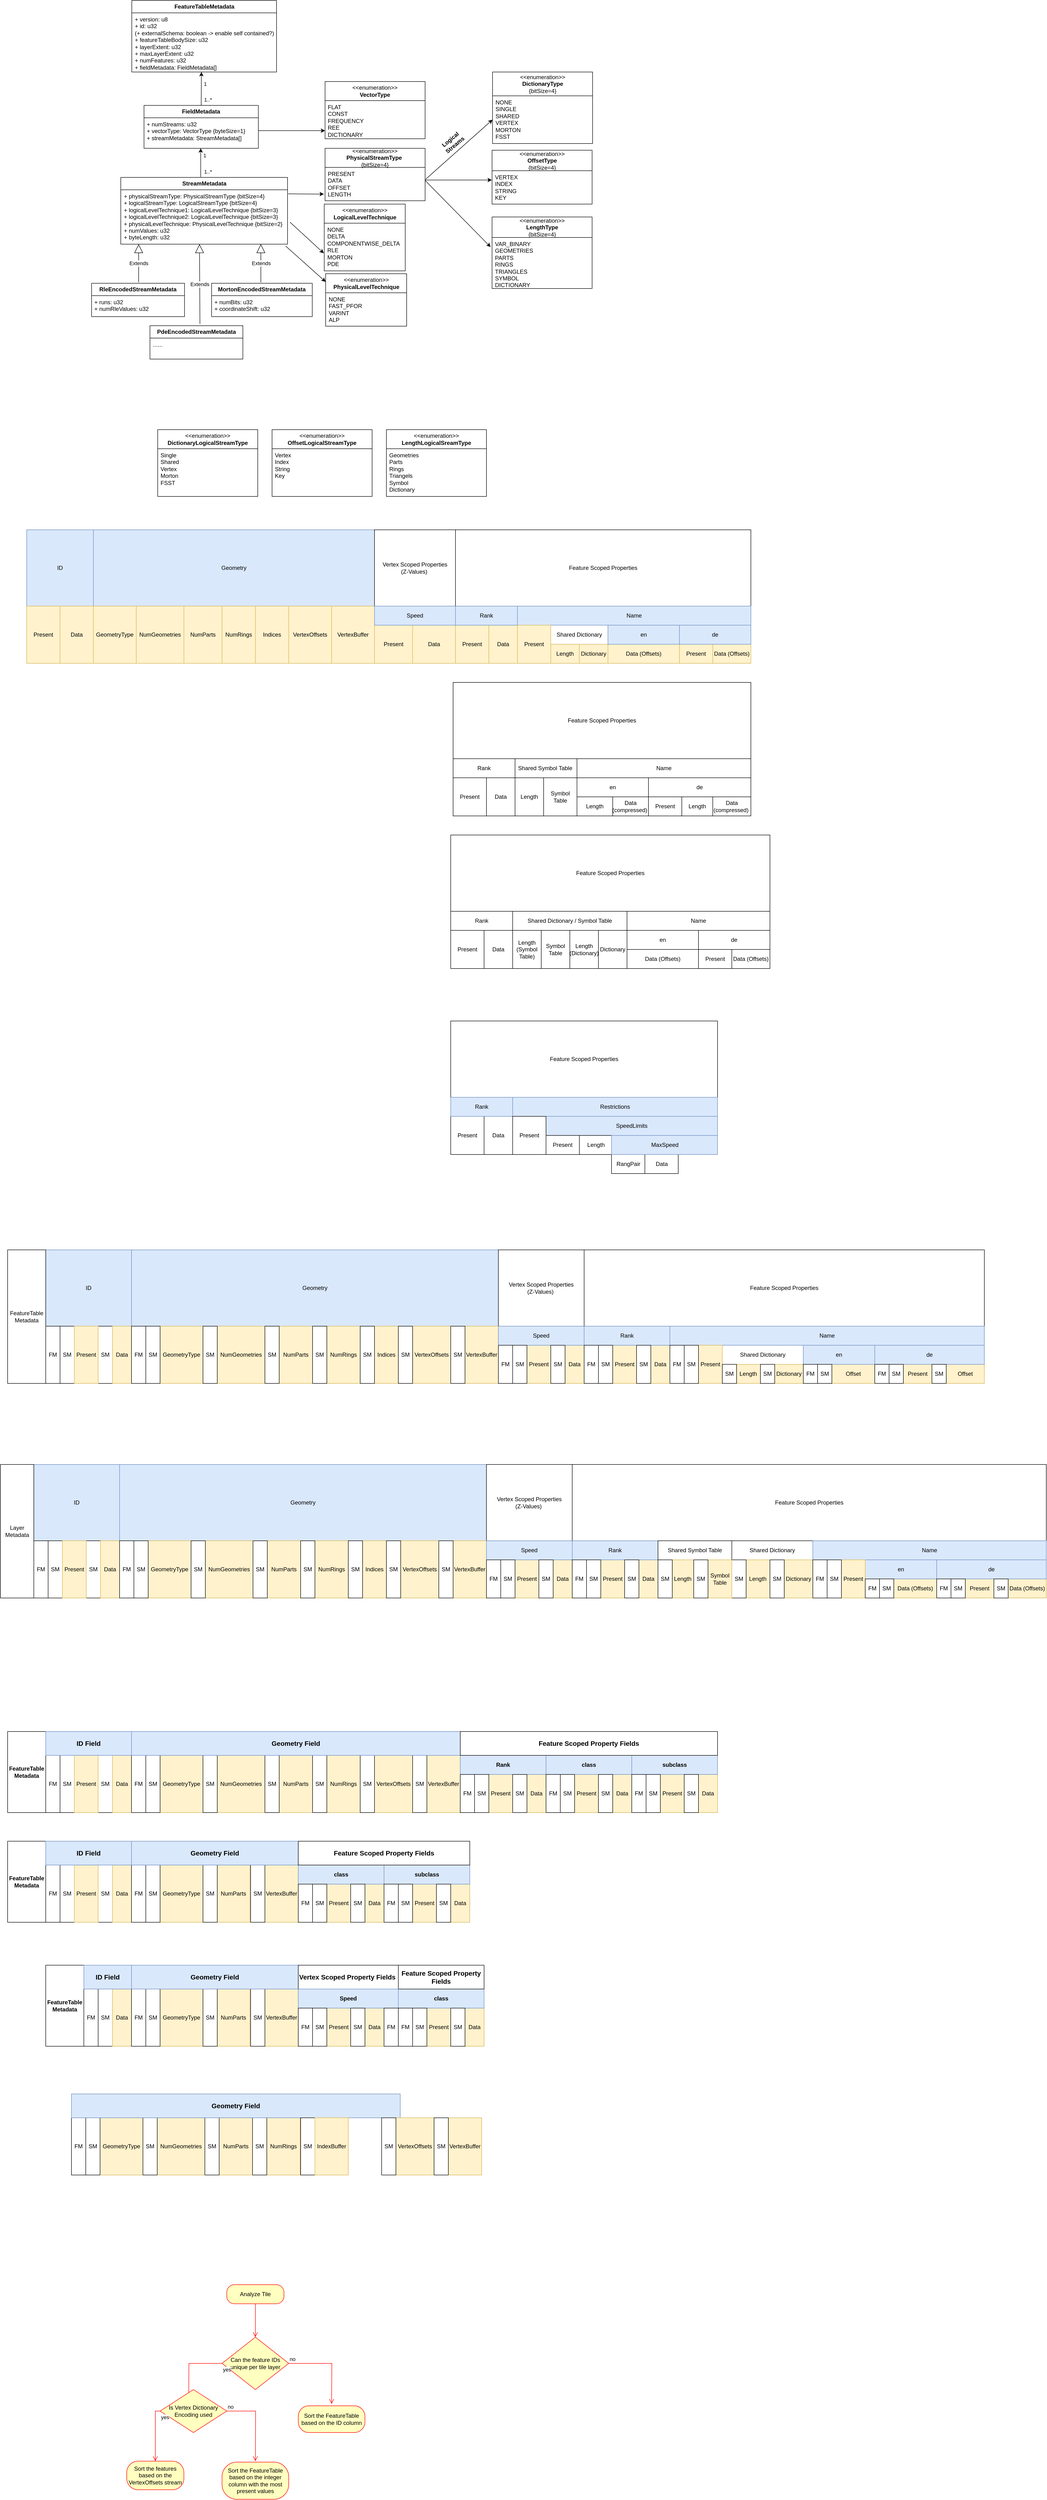 <mxfile version="26.0.6">
  <diagram name="Page-1" id="2YBvvXClWsGukQMizWep">
    <mxGraphModel dx="1674" dy="-328" grid="1" gridSize="10" guides="1" tooltips="1" connect="1" arrows="1" fold="1" page="1" pageScale="1" pageWidth="850" pageHeight="1100" math="0" shadow="0">
      <root>
        <mxCell id="0" />
        <mxCell id="1" parent="0" />
        <mxCell id="behlOS7L0J96E-RqEoWm-5" value="Feature Scoped Properties&lt;br&gt;" style="rounded=0;whiteSpace=wrap;html=1;" parent="1" vertex="1">
          <mxGeometry x="990" y="2500" width="620" height="160" as="geometry" />
        </mxCell>
        <mxCell id="behlOS7L0J96E-RqEoWm-6" value="Shared Dictionary" style="rounded=0;whiteSpace=wrap;html=1;" parent="1" vertex="1">
          <mxGeometry x="1190" y="2700" width="120" height="40" as="geometry" />
        </mxCell>
        <mxCell id="behlOS7L0J96E-RqEoWm-7" value="ID" style="rounded=0;whiteSpace=wrap;html=1;fillColor=#dae8fc;strokeColor=#6c8ebf;" parent="1" vertex="1">
          <mxGeometry x="90" y="2500" width="140" height="160" as="geometry" />
        </mxCell>
        <mxCell id="behlOS7L0J96E-RqEoWm-8" value="Geometry" style="rounded=0;whiteSpace=wrap;html=1;fillColor=#dae8fc;strokeColor=#6c8ebf;" parent="1" vertex="1">
          <mxGeometry x="230" y="2500" width="590" height="160" as="geometry" />
        </mxCell>
        <mxCell id="behlOS7L0J96E-RqEoWm-11" value="Data" style="rounded=0;whiteSpace=wrap;html=1;fillColor=#fff2cc;strokeColor=#d6b656;" parent="1" vertex="1">
          <mxGeometry x="160" y="2660" width="70" height="120" as="geometry" />
        </mxCell>
        <mxCell id="behlOS7L0J96E-RqEoWm-12" value="GeometryType" style="rounded=0;whiteSpace=wrap;html=1;fillColor=#fff2cc;strokeColor=#d6b656;" parent="1" vertex="1">
          <mxGeometry x="230" y="2660" width="90" height="120" as="geometry" />
        </mxCell>
        <mxCell id="behlOS7L0J96E-RqEoWm-13" value="NumGeometries" style="rounded=0;whiteSpace=wrap;html=1;fillColor=#fff2cc;strokeColor=#d6b656;" parent="1" vertex="1">
          <mxGeometry x="320" y="2660" width="100" height="120" as="geometry" />
        </mxCell>
        <mxCell id="behlOS7L0J96E-RqEoWm-14" value="NumParts" style="rounded=0;whiteSpace=wrap;html=1;fillColor=#fff2cc;strokeColor=#d6b656;" parent="1" vertex="1">
          <mxGeometry x="420" y="2660" width="80" height="120" as="geometry" />
        </mxCell>
        <mxCell id="behlOS7L0J96E-RqEoWm-15" value="NumRings" style="rounded=0;whiteSpace=wrap;html=1;fillColor=#fff2cc;strokeColor=#d6b656;" parent="1" vertex="1">
          <mxGeometry x="500" y="2660" width="70" height="120" as="geometry" />
        </mxCell>
        <mxCell id="behlOS7L0J96E-RqEoWm-16" value="Indices" style="rounded=0;whiteSpace=wrap;html=1;fillColor=#fff2cc;strokeColor=#d6b656;" parent="1" vertex="1">
          <mxGeometry x="570" y="2660" width="70" height="120" as="geometry" />
        </mxCell>
        <mxCell id="behlOS7L0J96E-RqEoWm-17" value="VertexOffsets" style="rounded=0;whiteSpace=wrap;html=1;fillColor=#fff2cc;strokeColor=#d6b656;" parent="1" vertex="1">
          <mxGeometry x="640" y="2660" width="90" height="120" as="geometry" />
        </mxCell>
        <mxCell id="behlOS7L0J96E-RqEoWm-18" value="VertexBuffer" style="rounded=0;whiteSpace=wrap;html=1;fillColor=#fff2cc;strokeColor=#d6b656;" parent="1" vertex="1">
          <mxGeometry x="730" y="2660" width="90" height="120" as="geometry" />
        </mxCell>
        <mxCell id="behlOS7L0J96E-RqEoWm-19" value="Present" style="rounded=0;whiteSpace=wrap;html=1;fillColor=#fff2cc;strokeColor=#d6b656;" parent="1" vertex="1">
          <mxGeometry x="90" y="2660" width="70" height="120" as="geometry" />
        </mxCell>
        <mxCell id="behlOS7L0J96E-RqEoWm-20" value="Vertex Scoped Properties&lt;br&gt;(Z-Values)&amp;nbsp;" style="rounded=0;whiteSpace=wrap;html=1;" parent="1" vertex="1">
          <mxGeometry x="820" y="2500" width="170" height="160" as="geometry" />
        </mxCell>
        <mxCell id="behlOS7L0J96E-RqEoWm-21" value="Present" style="rounded=0;whiteSpace=wrap;html=1;fillColor=#fff2cc;strokeColor=#d6b656;" parent="1" vertex="1">
          <mxGeometry x="820" y="2700" width="80" height="80" as="geometry" />
        </mxCell>
        <mxCell id="behlOS7L0J96E-RqEoWm-22" value="Data" style="rounded=0;whiteSpace=wrap;html=1;fillColor=#fff2cc;strokeColor=#d6b656;" parent="1" vertex="1">
          <mxGeometry x="900" y="2700" width="90" height="80" as="geometry" />
        </mxCell>
        <mxCell id="behlOS7L0J96E-RqEoWm-23" value="Present&lt;br&gt;" style="rounded=0;whiteSpace=wrap;html=1;direction=south;fillColor=#fff2cc;strokeColor=#d6b656;" parent="1" vertex="1">
          <mxGeometry x="990" y="2700" width="70" height="80" as="geometry" />
        </mxCell>
        <mxCell id="behlOS7L0J96E-RqEoWm-24" value="Data&lt;br&gt;" style="rounded=0;whiteSpace=wrap;html=1;fillColor=#fff2cc;strokeColor=#d6b656;" parent="1" vertex="1">
          <mxGeometry x="1060" y="2700" width="60" height="80" as="geometry" />
        </mxCell>
        <mxCell id="behlOS7L0J96E-RqEoWm-25" value="Length" style="rounded=0;whiteSpace=wrap;html=1;fillColor=#fff2cc;strokeColor=#d6b656;" parent="1" vertex="1">
          <mxGeometry x="1190" y="2740" width="60" height="40" as="geometry" />
        </mxCell>
        <mxCell id="behlOS7L0J96E-RqEoWm-26" value="Dictionary" style="rounded=0;whiteSpace=wrap;html=1;fillColor=#fff2cc;strokeColor=#d6b656;" parent="1" vertex="1">
          <mxGeometry x="1250" y="2740" width="60" height="40" as="geometry" />
        </mxCell>
        <mxCell id="behlOS7L0J96E-RqEoWm-27" value="Data (Offsets)" style="rounded=0;whiteSpace=wrap;html=1;fillColor=#fff2cc;strokeColor=#d6b656;" parent="1" vertex="1">
          <mxGeometry x="1530" y="2740" width="80" height="40" as="geometry" />
        </mxCell>
        <mxCell id="behlOS7L0J96E-RqEoWm-29" value="Rank" style="rounded=0;whiteSpace=wrap;html=1;fillColor=#dae8fc;strokeColor=#6c8ebf;" parent="1" vertex="1">
          <mxGeometry x="990" y="2660" width="130" height="40" as="geometry" />
        </mxCell>
        <mxCell id="behlOS7L0J96E-RqEoWm-30" value="Speed" style="rounded=0;whiteSpace=wrap;html=1;fillColor=#dae8fc;strokeColor=#6c8ebf;" parent="1" vertex="1">
          <mxGeometry x="820" y="2660" width="170" height="40" as="geometry" />
        </mxCell>
        <mxCell id="behlOS7L0J96E-RqEoWm-33" value="Present" style="rounded=0;whiteSpace=wrap;html=1;fillColor=#fff2cc;strokeColor=#d6b656;" parent="1" vertex="1">
          <mxGeometry x="1460" y="2740" width="70" height="40" as="geometry" />
        </mxCell>
        <mxCell id="behlOS7L0J96E-RqEoWm-35" value="Data (Offsets)" style="rounded=0;whiteSpace=wrap;html=1;fillColor=#fff2cc;strokeColor=#d6b656;" parent="1" vertex="1">
          <mxGeometry x="1310" y="2740" width="150" height="40" as="geometry" />
        </mxCell>
        <mxCell id="behlOS7L0J96E-RqEoWm-36" value="en" style="rounded=0;whiteSpace=wrap;html=1;fillColor=#dae8fc;strokeColor=#6c8ebf;" parent="1" vertex="1">
          <mxGeometry x="1310" y="2700" width="150" height="40" as="geometry" />
        </mxCell>
        <mxCell id="behlOS7L0J96E-RqEoWm-41" value="Name" style="rounded=0;whiteSpace=wrap;html=1;fillColor=#dae8fc;strokeColor=#6c8ebf;" parent="1" vertex="1">
          <mxGeometry x="1120" y="2660" width="490" height="40" as="geometry" />
        </mxCell>
        <mxCell id="behlOS7L0J96E-RqEoWm-43" value="de" style="rounded=0;whiteSpace=wrap;html=1;fillColor=#dae8fc;strokeColor=#6c8ebf;" parent="1" vertex="1">
          <mxGeometry x="1460" y="2700" width="150" height="40" as="geometry" />
        </mxCell>
        <mxCell id="behlOS7L0J96E-RqEoWm-97" value="Feature Scoped Properties&lt;br&gt;" style="rounded=0;whiteSpace=wrap;html=1;" parent="1" vertex="1">
          <mxGeometry x="980" y="3140" width="670" height="160" as="geometry" />
        </mxCell>
        <mxCell id="behlOS7L0J96E-RqEoWm-98" value="Shared Dictionary / Symbol Table" style="rounded=0;whiteSpace=wrap;html=1;" parent="1" vertex="1">
          <mxGeometry x="1110" y="3300" width="240" height="40" as="geometry" />
        </mxCell>
        <mxCell id="behlOS7L0J96E-RqEoWm-99" value="Present&lt;br&gt;" style="rounded=0;whiteSpace=wrap;html=1;direction=south;" parent="1" vertex="1">
          <mxGeometry x="980" y="3340" width="70" height="80" as="geometry" />
        </mxCell>
        <mxCell id="behlOS7L0J96E-RqEoWm-100" value="Data&lt;br&gt;" style="rounded=0;whiteSpace=wrap;html=1;" parent="1" vertex="1">
          <mxGeometry x="1050" y="3340" width="60" height="80" as="geometry" />
        </mxCell>
        <mxCell id="behlOS7L0J96E-RqEoWm-101" value="Length (Dictionary)" style="rounded=0;whiteSpace=wrap;html=1;" parent="1" vertex="1">
          <mxGeometry x="1230" y="3340" width="60" height="80" as="geometry" />
        </mxCell>
        <mxCell id="behlOS7L0J96E-RqEoWm-102" value="Dictionary" style="rounded=0;whiteSpace=wrap;html=1;" parent="1" vertex="1">
          <mxGeometry x="1290" y="3340" width="60" height="80" as="geometry" />
        </mxCell>
        <mxCell id="behlOS7L0J96E-RqEoWm-103" value="Rank" style="rounded=0;whiteSpace=wrap;html=1;" parent="1" vertex="1">
          <mxGeometry x="980" y="3300" width="130" height="40" as="geometry" />
        </mxCell>
        <mxCell id="behlOS7L0J96E-RqEoWm-104" value="Length&lt;br&gt;(Symbol Table)" style="rounded=0;whiteSpace=wrap;html=1;" parent="1" vertex="1">
          <mxGeometry x="1110" y="3340" width="60" height="80" as="geometry" />
        </mxCell>
        <mxCell id="behlOS7L0J96E-RqEoWm-105" value="Symbol&lt;br&gt;Table" style="rounded=0;whiteSpace=wrap;html=1;" parent="1" vertex="1">
          <mxGeometry x="1170" y="3340" width="60" height="80" as="geometry" />
        </mxCell>
        <mxCell id="behlOS7L0J96E-RqEoWm-106" value="Data (Offsets)" style="rounded=0;whiteSpace=wrap;html=1;" parent="1" vertex="1">
          <mxGeometry x="1570" y="3380" width="80" height="40" as="geometry" />
        </mxCell>
        <mxCell id="behlOS7L0J96E-RqEoWm-107" value="Present" style="rounded=0;whiteSpace=wrap;html=1;" parent="1" vertex="1">
          <mxGeometry x="1500" y="3380" width="70" height="40" as="geometry" />
        </mxCell>
        <mxCell id="behlOS7L0J96E-RqEoWm-108" value="Data (Offsets)" style="rounded=0;whiteSpace=wrap;html=1;" parent="1" vertex="1">
          <mxGeometry x="1350" y="3380" width="150" height="40" as="geometry" />
        </mxCell>
        <mxCell id="behlOS7L0J96E-RqEoWm-109" value="en" style="rounded=0;whiteSpace=wrap;html=1;" parent="1" vertex="1">
          <mxGeometry x="1350" y="3340" width="150" height="40" as="geometry" />
        </mxCell>
        <mxCell id="behlOS7L0J96E-RqEoWm-110" value="Name" style="rounded=0;whiteSpace=wrap;html=1;" parent="1" vertex="1">
          <mxGeometry x="1350" y="3300" width="300" height="40" as="geometry" />
        </mxCell>
        <mxCell id="behlOS7L0J96E-RqEoWm-111" value="de" style="rounded=0;whiteSpace=wrap;html=1;" parent="1" vertex="1">
          <mxGeometry x="1500" y="3340" width="150" height="40" as="geometry" />
        </mxCell>
        <mxCell id="behlOS7L0J96E-RqEoWm-112" value="Feature Scoped Properties&lt;br&gt;" style="rounded=0;whiteSpace=wrap;html=1;" parent="1" vertex="1">
          <mxGeometry x="985" y="2820" width="625" height="160" as="geometry" />
        </mxCell>
        <mxCell id="behlOS7L0J96E-RqEoWm-113" value="Shared Symbol Table&amp;nbsp;" style="rounded=0;whiteSpace=wrap;html=1;" parent="1" vertex="1">
          <mxGeometry x="1115" y="2980" width="130" height="40" as="geometry" />
        </mxCell>
        <mxCell id="behlOS7L0J96E-RqEoWm-114" value="Present&lt;br&gt;" style="rounded=0;whiteSpace=wrap;html=1;direction=south;" parent="1" vertex="1">
          <mxGeometry x="985" y="3020" width="70" height="80" as="geometry" />
        </mxCell>
        <mxCell id="behlOS7L0J96E-RqEoWm-115" value="Data&lt;br&gt;" style="rounded=0;whiteSpace=wrap;html=1;" parent="1" vertex="1">
          <mxGeometry x="1055" y="3020" width="60" height="80" as="geometry" />
        </mxCell>
        <mxCell id="behlOS7L0J96E-RqEoWm-116" value="Rank" style="rounded=0;whiteSpace=wrap;html=1;" parent="1" vertex="1">
          <mxGeometry x="985" y="2980" width="130" height="40" as="geometry" />
        </mxCell>
        <mxCell id="behlOS7L0J96E-RqEoWm-117" value="Length&lt;br&gt;" style="rounded=0;whiteSpace=wrap;html=1;" parent="1" vertex="1">
          <mxGeometry x="1115" y="3020" width="60" height="80" as="geometry" />
        </mxCell>
        <mxCell id="behlOS7L0J96E-RqEoWm-118" value="Symbol&lt;br&gt;Table" style="rounded=0;whiteSpace=wrap;html=1;" parent="1" vertex="1">
          <mxGeometry x="1175" y="3020" width="70" height="80" as="geometry" />
        </mxCell>
        <mxCell id="behlOS7L0J96E-RqEoWm-119" value="Data&lt;br&gt;(compressed)&amp;nbsp;" style="rounded=0;whiteSpace=wrap;html=1;" parent="1" vertex="1">
          <mxGeometry x="1530" y="3060" width="80" height="40" as="geometry" />
        </mxCell>
        <mxCell id="behlOS7L0J96E-RqEoWm-120" value="Present" style="rounded=0;whiteSpace=wrap;html=1;" parent="1" vertex="1">
          <mxGeometry x="1395" y="3060" width="70" height="40" as="geometry" />
        </mxCell>
        <mxCell id="behlOS7L0J96E-RqEoWm-121" value="Data&lt;br&gt;(compressed)&amp;nbsp;" style="rounded=0;whiteSpace=wrap;html=1;" parent="1" vertex="1">
          <mxGeometry x="1320" y="3060" width="75" height="40" as="geometry" />
        </mxCell>
        <mxCell id="behlOS7L0J96E-RqEoWm-122" value="en" style="rounded=0;whiteSpace=wrap;html=1;" parent="1" vertex="1">
          <mxGeometry x="1245" y="3020" width="150" height="40" as="geometry" />
        </mxCell>
        <mxCell id="behlOS7L0J96E-RqEoWm-123" value="Name" style="rounded=0;whiteSpace=wrap;html=1;" parent="1" vertex="1">
          <mxGeometry x="1245" y="2980" width="365" height="40" as="geometry" />
        </mxCell>
        <mxCell id="behlOS7L0J96E-RqEoWm-124" value="de" style="rounded=0;whiteSpace=wrap;html=1;" parent="1" vertex="1">
          <mxGeometry x="1395" y="3020" width="215" height="40" as="geometry" />
        </mxCell>
        <mxCell id="behlOS7L0J96E-RqEoWm-125" value="Length&lt;br&gt;" style="rounded=0;whiteSpace=wrap;html=1;" parent="1" vertex="1">
          <mxGeometry x="1245" y="3060" width="75" height="40" as="geometry" />
        </mxCell>
        <mxCell id="behlOS7L0J96E-RqEoWm-126" value="Length&lt;br&gt;" style="rounded=0;whiteSpace=wrap;html=1;" parent="1" vertex="1">
          <mxGeometry x="1465" y="3060" width="65" height="40" as="geometry" />
        </mxCell>
        <mxCell id="behlOS7L0J96E-RqEoWm-127" value="Feature Scoped Properties&lt;br&gt;" style="rounded=0;whiteSpace=wrap;html=1;" parent="1" vertex="1">
          <mxGeometry x="980" y="3530" width="560" height="160" as="geometry" />
        </mxCell>
        <mxCell id="behlOS7L0J96E-RqEoWm-129" value="Present&lt;br&gt;" style="rounded=0;whiteSpace=wrap;html=1;direction=south;" parent="1" vertex="1">
          <mxGeometry x="980" y="3730" width="70" height="80" as="geometry" />
        </mxCell>
        <mxCell id="behlOS7L0J96E-RqEoWm-130" value="Data&lt;br&gt;" style="rounded=0;whiteSpace=wrap;html=1;" parent="1" vertex="1">
          <mxGeometry x="1050" y="3730" width="60" height="80" as="geometry" />
        </mxCell>
        <mxCell id="behlOS7L0J96E-RqEoWm-133" value="Rank" style="rounded=0;whiteSpace=wrap;html=1;fillColor=#dae8fc;strokeColor=#6c8ebf;" parent="1" vertex="1">
          <mxGeometry x="980" y="3690" width="130" height="40" as="geometry" />
        </mxCell>
        <mxCell id="behlOS7L0J96E-RqEoWm-148" value="" style="edgeStyle=orthogonalEdgeStyle;rounded=0;orthogonalLoop=1;jettySize=auto;html=1;" parent="1" source="behlOS7L0J96E-RqEoWm-140" target="behlOS7L0J96E-RqEoWm-142" edge="1">
          <mxGeometry relative="1" as="geometry" />
        </mxCell>
        <mxCell id="behlOS7L0J96E-RqEoWm-140" value="Restrictions" style="rounded=0;whiteSpace=wrap;html=1;fillColor=#dae8fc;strokeColor=#6c8ebf;" parent="1" vertex="1">
          <mxGeometry x="1110" y="3690" width="430" height="40" as="geometry" />
        </mxCell>
        <mxCell id="behlOS7L0J96E-RqEoWm-142" value="SpeedLimits" style="rounded=0;whiteSpace=wrap;html=1;fillColor=#dae8fc;strokeColor=#6c8ebf;" parent="1" vertex="1">
          <mxGeometry x="1180" y="3730" width="360" height="40" as="geometry" />
        </mxCell>
        <mxCell id="behlOS7L0J96E-RqEoWm-143" value="Present&lt;br&gt;" style="rounded=0;whiteSpace=wrap;html=1;direction=south;" parent="1" vertex="1">
          <mxGeometry x="1110" y="3730" width="70" height="80" as="geometry" />
        </mxCell>
        <mxCell id="behlOS7L0J96E-RqEoWm-144" value="Present&lt;br&gt;" style="rounded=0;whiteSpace=wrap;html=1;direction=south;" parent="1" vertex="1">
          <mxGeometry x="1180" y="3770" width="70" height="40" as="geometry" />
        </mxCell>
        <mxCell id="behlOS7L0J96E-RqEoWm-145" value="Length" style="rounded=0;whiteSpace=wrap;html=1;direction=south;" parent="1" vertex="1">
          <mxGeometry x="1250" y="3770" width="70" height="40" as="geometry" />
        </mxCell>
        <mxCell id="behlOS7L0J96E-RqEoWm-146" value="RangPair" style="rounded=0;whiteSpace=wrap;html=1;direction=south;" parent="1" vertex="1">
          <mxGeometry x="1317.5" y="3810" width="70" height="40" as="geometry" />
        </mxCell>
        <mxCell id="behlOS7L0J96E-RqEoWm-147" value="Data" style="rounded=0;whiteSpace=wrap;html=1;direction=south;" parent="1" vertex="1">
          <mxGeometry x="1387.5" y="3810" width="70" height="40" as="geometry" />
        </mxCell>
        <mxCell id="behlOS7L0J96E-RqEoWm-149" value="MaxSpeed" style="rounded=0;whiteSpace=wrap;html=1;fillColor=#dae8fc;strokeColor=#6c8ebf;" parent="1" vertex="1">
          <mxGeometry x="1317.5" y="3770" width="222.5" height="40" as="geometry" />
        </mxCell>
        <mxCell id="y43BTIDDq-am4GEqfjrY-1" value="Present" style="rounded=0;whiteSpace=wrap;html=1;fillColor=#fff2cc;strokeColor=#d6b656;" parent="1" vertex="1">
          <mxGeometry x="1120" y="2700" width="70" height="80" as="geometry" />
        </mxCell>
        <mxCell id="y43BTIDDq-am4GEqfjrY-33" value="Feature Scoped Properties&lt;br&gt;" style="rounded=0;whiteSpace=wrap;html=1;" parent="1" vertex="1">
          <mxGeometry x="1260" y="4010" width="840" height="160" as="geometry" />
        </mxCell>
        <mxCell id="y43BTIDDq-am4GEqfjrY-34" value="Shared Dictionary" style="rounded=0;whiteSpace=wrap;html=1;" parent="1" vertex="1">
          <mxGeometry x="1550" y="4210" width="170" height="40" as="geometry" />
        </mxCell>
        <mxCell id="y43BTIDDq-am4GEqfjrY-35" value="ID" style="rounded=0;whiteSpace=wrap;html=1;fillColor=#dae8fc;strokeColor=#6c8ebf;" parent="1" vertex="1">
          <mxGeometry x="130" y="4010" width="180" height="160" as="geometry" />
        </mxCell>
        <mxCell id="y43BTIDDq-am4GEqfjrY-36" value="Geometry" style="rounded=0;whiteSpace=wrap;html=1;fillColor=#dae8fc;strokeColor=#6c8ebf;" parent="1" vertex="1">
          <mxGeometry x="310" y="4010" width="770" height="160" as="geometry" />
        </mxCell>
        <mxCell id="y43BTIDDq-am4GEqfjrY-38" value="GeometryType" style="rounded=0;whiteSpace=wrap;html=1;fillColor=#fff2cc;strokeColor=#d6b656;" parent="1" vertex="1">
          <mxGeometry x="370" y="4170" width="90" height="120" as="geometry" />
        </mxCell>
        <mxCell id="y43BTIDDq-am4GEqfjrY-39" value="NumGeometries" style="rounded=0;whiteSpace=wrap;html=1;fillColor=#fff2cc;strokeColor=#d6b656;" parent="1" vertex="1">
          <mxGeometry x="490" y="4170" width="100" height="120" as="geometry" />
        </mxCell>
        <mxCell id="y43BTIDDq-am4GEqfjrY-40" value="NumParts" style="rounded=0;whiteSpace=wrap;html=1;fillColor=#fff2cc;strokeColor=#d6b656;" parent="1" vertex="1">
          <mxGeometry x="620" y="4170" width="70" height="120" as="geometry" />
        </mxCell>
        <mxCell id="y43BTIDDq-am4GEqfjrY-41" value="NumRings" style="rounded=0;whiteSpace=wrap;html=1;fillColor=#fff2cc;strokeColor=#d6b656;" parent="1" vertex="1">
          <mxGeometry x="720" y="4170" width="70" height="120" as="geometry" />
        </mxCell>
        <mxCell id="y43BTIDDq-am4GEqfjrY-42" value="Indices" style="rounded=0;whiteSpace=wrap;html=1;fillColor=#fff2cc;strokeColor=#d6b656;" parent="1" vertex="1">
          <mxGeometry x="820" y="4170" width="50" height="120" as="geometry" />
        </mxCell>
        <mxCell id="y43BTIDDq-am4GEqfjrY-43" value="VertexOffsets" style="rounded=0;whiteSpace=wrap;html=1;fillColor=#fff2cc;strokeColor=#d6b656;" parent="1" vertex="1">
          <mxGeometry x="900" y="4170" width="80" height="120" as="geometry" />
        </mxCell>
        <mxCell id="y43BTIDDq-am4GEqfjrY-44" value="VertexBuffer" style="rounded=0;whiteSpace=wrap;html=1;fillColor=#fff2cc;strokeColor=#d6b656;" parent="1" vertex="1">
          <mxGeometry x="1010" y="4170" width="70" height="120" as="geometry" />
        </mxCell>
        <mxCell id="y43BTIDDq-am4GEqfjrY-46" value="Vertex Scoped Properties&lt;br&gt;(Z-Values)&amp;nbsp;" style="rounded=0;whiteSpace=wrap;html=1;" parent="1" vertex="1">
          <mxGeometry x="1080" y="4010" width="180" height="160" as="geometry" />
        </mxCell>
        <mxCell id="y43BTIDDq-am4GEqfjrY-47" value="Present" style="rounded=0;whiteSpace=wrap;html=1;fillColor=#fff2cc;strokeColor=#d6b656;" parent="1" vertex="1">
          <mxGeometry x="1140" y="4210" width="50" height="80" as="geometry" />
        </mxCell>
        <mxCell id="y43BTIDDq-am4GEqfjrY-48" value="Data" style="rounded=0;whiteSpace=wrap;html=1;fillColor=#fff2cc;strokeColor=#d6b656;" parent="1" vertex="1">
          <mxGeometry x="1220" y="4210" width="40" height="80" as="geometry" />
        </mxCell>
        <mxCell id="y43BTIDDq-am4GEqfjrY-49" value="Present&lt;br&gt;" style="rounded=0;whiteSpace=wrap;html=1;direction=south;fillColor=#fff2cc;strokeColor=#d6b656;" parent="1" vertex="1">
          <mxGeometry x="1320" y="4210" width="50" height="80" as="geometry" />
        </mxCell>
        <mxCell id="y43BTIDDq-am4GEqfjrY-50" value="Data&lt;br&gt;" style="rounded=0;whiteSpace=wrap;html=1;fillColor=#fff2cc;strokeColor=#d6b656;" parent="1" vertex="1">
          <mxGeometry x="1400" y="4210" width="40" height="80" as="geometry" />
        </mxCell>
        <mxCell id="y43BTIDDq-am4GEqfjrY-51" value="Length" style="rounded=0;whiteSpace=wrap;html=1;fillColor=#fff2cc;strokeColor=#d6b656;" parent="1" vertex="1">
          <mxGeometry x="1577.5" y="4250" width="52.5" height="40" as="geometry" />
        </mxCell>
        <mxCell id="y43BTIDDq-am4GEqfjrY-52" value="Dictionary" style="rounded=0;whiteSpace=wrap;html=1;fillColor=#fff2cc;strokeColor=#d6b656;" parent="1" vertex="1">
          <mxGeometry x="1660" y="4250" width="60" height="40" as="geometry" />
        </mxCell>
        <mxCell id="y43BTIDDq-am4GEqfjrY-53" value="Offset" style="rounded=0;whiteSpace=wrap;html=1;fillColor=#fff2cc;strokeColor=#d6b656;" parent="1" vertex="1">
          <mxGeometry x="2020" y="4250" width="80" height="40" as="geometry" />
        </mxCell>
        <mxCell id="y43BTIDDq-am4GEqfjrY-54" value="Rank" style="rounded=0;whiteSpace=wrap;html=1;fillColor=#dae8fc;strokeColor=#6c8ebf;" parent="1" vertex="1">
          <mxGeometry x="1260" y="4170" width="180" height="40" as="geometry" />
        </mxCell>
        <mxCell id="y43BTIDDq-am4GEqfjrY-55" value="Speed" style="rounded=0;whiteSpace=wrap;html=1;fillColor=#dae8fc;strokeColor=#6c8ebf;" parent="1" vertex="1">
          <mxGeometry x="1080" y="4170" width="180" height="40" as="geometry" />
        </mxCell>
        <mxCell id="y43BTIDDq-am4GEqfjrY-56" value="Present" style="rounded=0;whiteSpace=wrap;html=1;fillColor=#fff2cc;strokeColor=#d6b656;" parent="1" vertex="1">
          <mxGeometry x="1930" y="4250" width="60" height="40" as="geometry" />
        </mxCell>
        <mxCell id="y43BTIDDq-am4GEqfjrY-57" value="Offset" style="rounded=0;whiteSpace=wrap;html=1;fillColor=#fff2cc;strokeColor=#d6b656;" parent="1" vertex="1">
          <mxGeometry x="1780" y="4250" width="90" height="40" as="geometry" />
        </mxCell>
        <mxCell id="y43BTIDDq-am4GEqfjrY-58" value="en" style="rounded=0;whiteSpace=wrap;html=1;fillColor=#dae8fc;strokeColor=#6c8ebf;" parent="1" vertex="1">
          <mxGeometry x="1720" y="4210" width="150" height="40" as="geometry" />
        </mxCell>
        <mxCell id="y43BTIDDq-am4GEqfjrY-59" value="Name" style="rounded=0;whiteSpace=wrap;html=1;fillColor=#dae8fc;strokeColor=#6c8ebf;" parent="1" vertex="1">
          <mxGeometry x="1440" y="4170" width="660" height="40" as="geometry" />
        </mxCell>
        <mxCell id="y43BTIDDq-am4GEqfjrY-60" value="de" style="rounded=0;whiteSpace=wrap;html=1;fillColor=#dae8fc;strokeColor=#6c8ebf;" parent="1" vertex="1">
          <mxGeometry x="1870" y="4210" width="230" height="40" as="geometry" />
        </mxCell>
        <mxCell id="y43BTIDDq-am4GEqfjrY-61" value="Present" style="rounded=0;whiteSpace=wrap;html=1;fillColor=#fff2cc;strokeColor=#d6b656;" parent="1" vertex="1">
          <mxGeometry x="1500" y="4210" width="50" height="80" as="geometry" />
        </mxCell>
        <mxCell id="y43BTIDDq-am4GEqfjrY-62" value="FeatureTable Metadata" style="rounded=0;whiteSpace=wrap;html=1;direction=south;" parent="1" vertex="1">
          <mxGeometry x="50" y="4010" width="80" height="280" as="geometry" />
        </mxCell>
        <mxCell id="y43BTIDDq-am4GEqfjrY-63" value="SM" style="rounded=0;whiteSpace=wrap;html=1;direction=south;" parent="1" vertex="1">
          <mxGeometry x="160" y="4170" width="30" height="120" as="geometry" />
        </mxCell>
        <mxCell id="y43BTIDDq-am4GEqfjrY-66" value="FM" style="rounded=0;whiteSpace=wrap;html=1;direction=south;" parent="1" vertex="1">
          <mxGeometry x="130" y="4170" width="30" height="120" as="geometry" />
        </mxCell>
        <mxCell id="y43BTIDDq-am4GEqfjrY-67" value="SM" style="rounded=0;whiteSpace=wrap;html=1;direction=south;" parent="1" vertex="1">
          <mxGeometry x="240" y="4170" width="30" height="120" as="geometry" />
        </mxCell>
        <mxCell id="y43BTIDDq-am4GEqfjrY-68" value="Data" style="rounded=0;whiteSpace=wrap;html=1;fillColor=#fff2cc;strokeColor=#d6b656;" parent="1" vertex="1">
          <mxGeometry x="270" y="4170" width="40" height="120" as="geometry" />
        </mxCell>
        <mxCell id="y43BTIDDq-am4GEqfjrY-69" value="Present" style="rounded=0;whiteSpace=wrap;html=1;fillColor=#fff2cc;strokeColor=#d6b656;" parent="1" vertex="1">
          <mxGeometry x="190" y="4170" width="50" height="120" as="geometry" />
        </mxCell>
        <mxCell id="y43BTIDDq-am4GEqfjrY-70" value="FM" style="rounded=0;whiteSpace=wrap;html=1;direction=south;" parent="1" vertex="1">
          <mxGeometry x="1080" y="4210" width="30" height="80" as="geometry" />
        </mxCell>
        <mxCell id="y43BTIDDq-am4GEqfjrY-71" value="SM" style="rounded=0;whiteSpace=wrap;html=1;direction=south;" parent="1" vertex="1">
          <mxGeometry x="1110" y="4210" width="30" height="80" as="geometry" />
        </mxCell>
        <mxCell id="y43BTIDDq-am4GEqfjrY-75" value="SM" style="rounded=0;whiteSpace=wrap;html=1;direction=south;" parent="1" vertex="1">
          <mxGeometry x="1190" y="4210" width="30" height="80" as="geometry" />
        </mxCell>
        <mxCell id="y43BTIDDq-am4GEqfjrY-76" value="FM" style="rounded=0;whiteSpace=wrap;html=1;direction=south;" parent="1" vertex="1">
          <mxGeometry x="1260" y="4210" width="30" height="80" as="geometry" />
        </mxCell>
        <mxCell id="y43BTIDDq-am4GEqfjrY-77" value="SM" style="rounded=0;whiteSpace=wrap;html=1;direction=south;" parent="1" vertex="1">
          <mxGeometry x="1290" y="4210" width="30" height="80" as="geometry" />
        </mxCell>
        <mxCell id="y43BTIDDq-am4GEqfjrY-78" value="SM" style="rounded=0;whiteSpace=wrap;html=1;direction=south;" parent="1" vertex="1">
          <mxGeometry x="1370" y="4210" width="30" height="80" as="geometry" />
        </mxCell>
        <mxCell id="y43BTIDDq-am4GEqfjrY-79" value="SM" style="rounded=0;whiteSpace=wrap;html=1;direction=south;" parent="1" vertex="1">
          <mxGeometry x="1550" y="4250" width="30" height="40" as="geometry" />
        </mxCell>
        <mxCell id="y43BTIDDq-am4GEqfjrY-80" value="SM" style="rounded=0;whiteSpace=wrap;html=1;direction=south;" parent="1" vertex="1">
          <mxGeometry x="1630" y="4250" width="30" height="40" as="geometry" />
        </mxCell>
        <mxCell id="y43BTIDDq-am4GEqfjrY-81" value="FM" style="rounded=0;whiteSpace=wrap;html=1;direction=south;" parent="1" vertex="1">
          <mxGeometry x="1440" y="4210" width="30" height="80" as="geometry" />
        </mxCell>
        <mxCell id="y43BTIDDq-am4GEqfjrY-82" value="SM" style="rounded=0;whiteSpace=wrap;html=1;direction=south;" parent="1" vertex="1">
          <mxGeometry x="1470" y="4210" width="30" height="80" as="geometry" />
        </mxCell>
        <mxCell id="y43BTIDDq-am4GEqfjrY-85" value="FM" style="rounded=0;whiteSpace=wrap;html=1;direction=south;" parent="1" vertex="1">
          <mxGeometry x="1720" y="4250" width="30" height="40" as="geometry" />
        </mxCell>
        <mxCell id="y43BTIDDq-am4GEqfjrY-86" value="SM" style="rounded=0;whiteSpace=wrap;html=1;direction=south;" parent="1" vertex="1">
          <mxGeometry x="1750" y="4250" width="30" height="40" as="geometry" />
        </mxCell>
        <mxCell id="y43BTIDDq-am4GEqfjrY-87" value="FM" style="rounded=0;whiteSpace=wrap;html=1;direction=south;" parent="1" vertex="1">
          <mxGeometry x="1870" y="4250" width="30" height="40" as="geometry" />
        </mxCell>
        <mxCell id="y43BTIDDq-am4GEqfjrY-88" value="SM" style="rounded=0;whiteSpace=wrap;html=1;direction=south;" parent="1" vertex="1">
          <mxGeometry x="1900" y="4250" width="30" height="40" as="geometry" />
        </mxCell>
        <mxCell id="y43BTIDDq-am4GEqfjrY-91" value="SM" style="rounded=0;whiteSpace=wrap;html=1;direction=south;" parent="1" vertex="1">
          <mxGeometry x="1990" y="4250" width="30" height="40" as="geometry" />
        </mxCell>
        <mxCell id="y43BTIDDq-am4GEqfjrY-92" value="SM" style="rounded=0;whiteSpace=wrap;html=1;direction=south;" parent="1" vertex="1">
          <mxGeometry x="340" y="4170" width="30" height="120" as="geometry" />
        </mxCell>
        <mxCell id="y43BTIDDq-am4GEqfjrY-93" value="FM" style="rounded=0;whiteSpace=wrap;html=1;direction=south;" parent="1" vertex="1">
          <mxGeometry x="310" y="4170" width="30" height="120" as="geometry" />
        </mxCell>
        <mxCell id="y43BTIDDq-am4GEqfjrY-94" value="SM" style="rounded=0;whiteSpace=wrap;html=1;direction=south;" parent="1" vertex="1">
          <mxGeometry x="460" y="4170" width="30" height="120" as="geometry" />
        </mxCell>
        <mxCell id="y43BTIDDq-am4GEqfjrY-95" value="SM" style="rounded=0;whiteSpace=wrap;html=1;direction=south;" parent="1" vertex="1">
          <mxGeometry x="590" y="4170" width="30" height="120" as="geometry" />
        </mxCell>
        <mxCell id="y43BTIDDq-am4GEqfjrY-98" value="SM" style="rounded=0;whiteSpace=wrap;html=1;direction=south;" parent="1" vertex="1">
          <mxGeometry x="690" y="4170" width="30" height="120" as="geometry" />
        </mxCell>
        <mxCell id="y43BTIDDq-am4GEqfjrY-99" value="SM" style="rounded=0;whiteSpace=wrap;html=1;direction=south;" parent="1" vertex="1">
          <mxGeometry x="790" y="4170" width="30" height="120" as="geometry" />
        </mxCell>
        <mxCell id="y43BTIDDq-am4GEqfjrY-100" value="SM" style="rounded=0;whiteSpace=wrap;html=1;direction=south;" parent="1" vertex="1">
          <mxGeometry x="870" y="4170" width="30" height="120" as="geometry" />
        </mxCell>
        <mxCell id="y43BTIDDq-am4GEqfjrY-101" value="SM" style="rounded=0;whiteSpace=wrap;html=1;direction=south;" parent="1" vertex="1">
          <mxGeometry x="980" y="4170" width="30" height="120" as="geometry" />
        </mxCell>
        <mxCell id="y43BTIDDq-am4GEqfjrY-102" value="Feature Scoped Properties&lt;br&gt;" style="rounded=0;whiteSpace=wrap;html=1;" parent="1" vertex="1">
          <mxGeometry x="1235" y="4460" width="995" height="160" as="geometry" />
        </mxCell>
        <mxCell id="y43BTIDDq-am4GEqfjrY-103" value="Shared Dictionary" style="rounded=0;whiteSpace=wrap;html=1;" parent="1" vertex="1">
          <mxGeometry x="1570" y="4620" width="170" height="40" as="geometry" />
        </mxCell>
        <mxCell id="y43BTIDDq-am4GEqfjrY-104" value="ID" style="rounded=0;whiteSpace=wrap;html=1;fillColor=#dae8fc;strokeColor=#6c8ebf;" parent="1" vertex="1">
          <mxGeometry x="105" y="4460" width="180" height="160" as="geometry" />
        </mxCell>
        <mxCell id="y43BTIDDq-am4GEqfjrY-105" value="Geometry" style="rounded=0;whiteSpace=wrap;html=1;fillColor=#dae8fc;strokeColor=#6c8ebf;" parent="1" vertex="1">
          <mxGeometry x="285" y="4460" width="770" height="160" as="geometry" />
        </mxCell>
        <mxCell id="y43BTIDDq-am4GEqfjrY-106" value="GeometryType" style="rounded=0;whiteSpace=wrap;html=1;fillColor=#fff2cc;strokeColor=#d6b656;" parent="1" vertex="1">
          <mxGeometry x="345" y="4620" width="90" height="120" as="geometry" />
        </mxCell>
        <mxCell id="y43BTIDDq-am4GEqfjrY-107" value="NumGeometries" style="rounded=0;whiteSpace=wrap;html=1;fillColor=#fff2cc;strokeColor=#d6b656;" parent="1" vertex="1">
          <mxGeometry x="465" y="4620" width="100" height="120" as="geometry" />
        </mxCell>
        <mxCell id="y43BTIDDq-am4GEqfjrY-108" value="NumParts" style="rounded=0;whiteSpace=wrap;html=1;fillColor=#fff2cc;strokeColor=#d6b656;" parent="1" vertex="1">
          <mxGeometry x="595" y="4620" width="70" height="120" as="geometry" />
        </mxCell>
        <mxCell id="y43BTIDDq-am4GEqfjrY-109" value="NumRings" style="rounded=0;whiteSpace=wrap;html=1;fillColor=#fff2cc;strokeColor=#d6b656;" parent="1" vertex="1">
          <mxGeometry x="695" y="4620" width="70" height="120" as="geometry" />
        </mxCell>
        <mxCell id="y43BTIDDq-am4GEqfjrY-110" value="Indices" style="rounded=0;whiteSpace=wrap;html=1;fillColor=#fff2cc;strokeColor=#d6b656;" parent="1" vertex="1">
          <mxGeometry x="795" y="4620" width="50" height="120" as="geometry" />
        </mxCell>
        <mxCell id="y43BTIDDq-am4GEqfjrY-111" value="VertexOffsets" style="rounded=0;whiteSpace=wrap;html=1;fillColor=#fff2cc;strokeColor=#d6b656;" parent="1" vertex="1">
          <mxGeometry x="875" y="4620" width="80" height="120" as="geometry" />
        </mxCell>
        <mxCell id="y43BTIDDq-am4GEqfjrY-112" value="VertexBuffer" style="rounded=0;whiteSpace=wrap;html=1;fillColor=#fff2cc;strokeColor=#d6b656;" parent="1" vertex="1">
          <mxGeometry x="985" y="4620" width="70" height="120" as="geometry" />
        </mxCell>
        <mxCell id="y43BTIDDq-am4GEqfjrY-113" value="Vertex Scoped Properties&lt;br&gt;(Z-Values)&amp;nbsp;" style="rounded=0;whiteSpace=wrap;html=1;" parent="1" vertex="1">
          <mxGeometry x="1055" y="4460" width="180" height="160" as="geometry" />
        </mxCell>
        <mxCell id="y43BTIDDq-am4GEqfjrY-114" value="Present" style="rounded=0;whiteSpace=wrap;html=1;fillColor=#fff2cc;strokeColor=#d6b656;" parent="1" vertex="1">
          <mxGeometry x="1115" y="4660" width="50" height="80" as="geometry" />
        </mxCell>
        <mxCell id="y43BTIDDq-am4GEqfjrY-115" value="Data" style="rounded=0;whiteSpace=wrap;html=1;fillColor=#fff2cc;strokeColor=#d6b656;" parent="1" vertex="1">
          <mxGeometry x="1195" y="4660" width="40" height="80" as="geometry" />
        </mxCell>
        <mxCell id="y43BTIDDq-am4GEqfjrY-116" value="Present&lt;br&gt;" style="rounded=0;whiteSpace=wrap;html=1;direction=south;fillColor=#fff2cc;strokeColor=#d6b656;" parent="1" vertex="1">
          <mxGeometry x="1295" y="4660" width="50" height="80" as="geometry" />
        </mxCell>
        <mxCell id="y43BTIDDq-am4GEqfjrY-117" value="Data&lt;br&gt;" style="rounded=0;whiteSpace=wrap;html=1;fillColor=#fff2cc;strokeColor=#d6b656;" parent="1" vertex="1">
          <mxGeometry x="1375" y="4660" width="40" height="80" as="geometry" />
        </mxCell>
        <mxCell id="y43BTIDDq-am4GEqfjrY-118" value="Length" style="rounded=0;whiteSpace=wrap;html=1;fillColor=#fff2cc;strokeColor=#d6b656;" parent="1" vertex="1">
          <mxGeometry x="1597.5" y="4660" width="52.5" height="80" as="geometry" />
        </mxCell>
        <mxCell id="y43BTIDDq-am4GEqfjrY-119" value="Dictionary" style="rounded=0;whiteSpace=wrap;html=1;fillColor=#fff2cc;strokeColor=#d6b656;" parent="1" vertex="1">
          <mxGeometry x="1680" y="4660" width="60" height="80" as="geometry" />
        </mxCell>
        <mxCell id="y43BTIDDq-am4GEqfjrY-120" value="Data (Offsets)" style="rounded=0;whiteSpace=wrap;html=1;fillColor=#fff2cc;strokeColor=#d6b656;" parent="1" vertex="1">
          <mxGeometry x="2150" y="4700" width="80" height="40" as="geometry" />
        </mxCell>
        <mxCell id="y43BTIDDq-am4GEqfjrY-121" value="Rank" style="rounded=0;whiteSpace=wrap;html=1;fillColor=#dae8fc;strokeColor=#6c8ebf;" parent="1" vertex="1">
          <mxGeometry x="1235" y="4620" width="180" height="40" as="geometry" />
        </mxCell>
        <mxCell id="y43BTIDDq-am4GEqfjrY-122" value="Speed" style="rounded=0;whiteSpace=wrap;html=1;fillColor=#dae8fc;strokeColor=#6c8ebf;" parent="1" vertex="1">
          <mxGeometry x="1055" y="4620" width="180" height="40" as="geometry" />
        </mxCell>
        <mxCell id="y43BTIDDq-am4GEqfjrY-123" value="Present" style="rounded=0;whiteSpace=wrap;html=1;fillColor=#fff2cc;strokeColor=#d6b656;" parent="1" vertex="1">
          <mxGeometry x="2060" y="4700" width="60" height="40" as="geometry" />
        </mxCell>
        <mxCell id="y43BTIDDq-am4GEqfjrY-124" value="Data (Offsets)" style="rounded=0;whiteSpace=wrap;html=1;fillColor=#fff2cc;strokeColor=#d6b656;" parent="1" vertex="1">
          <mxGeometry x="1910" y="4700" width="90" height="40" as="geometry" />
        </mxCell>
        <mxCell id="y43BTIDDq-am4GEqfjrY-125" value="en" style="rounded=0;whiteSpace=wrap;html=1;fillColor=#dae8fc;strokeColor=#6c8ebf;" parent="1" vertex="1">
          <mxGeometry x="1850" y="4660" width="150" height="40" as="geometry" />
        </mxCell>
        <mxCell id="y43BTIDDq-am4GEqfjrY-126" value="Name" style="rounded=0;whiteSpace=wrap;html=1;fillColor=#dae8fc;strokeColor=#6c8ebf;" parent="1" vertex="1">
          <mxGeometry x="1740" y="4620" width="490" height="40" as="geometry" />
        </mxCell>
        <mxCell id="y43BTIDDq-am4GEqfjrY-127" value="de" style="rounded=0;whiteSpace=wrap;html=1;fillColor=#dae8fc;strokeColor=#6c8ebf;" parent="1" vertex="1">
          <mxGeometry x="2000" y="4660" width="230" height="40" as="geometry" />
        </mxCell>
        <mxCell id="y43BTIDDq-am4GEqfjrY-128" value="Present" style="rounded=0;whiteSpace=wrap;html=1;fillColor=#fff2cc;strokeColor=#d6b656;" parent="1" vertex="1">
          <mxGeometry x="1800" y="4660" width="50" height="80" as="geometry" />
        </mxCell>
        <mxCell id="y43BTIDDq-am4GEqfjrY-129" value="Layer Metadata" style="rounded=0;whiteSpace=wrap;html=1;direction=south;" parent="1" vertex="1">
          <mxGeometry x="35" y="4460" width="70" height="280" as="geometry" />
        </mxCell>
        <mxCell id="y43BTIDDq-am4GEqfjrY-130" value="SM" style="rounded=0;whiteSpace=wrap;html=1;direction=south;" parent="1" vertex="1">
          <mxGeometry x="135" y="4620" width="30" height="120" as="geometry" />
        </mxCell>
        <mxCell id="y43BTIDDq-am4GEqfjrY-131" value="FM" style="rounded=0;whiteSpace=wrap;html=1;direction=south;" parent="1" vertex="1">
          <mxGeometry x="105" y="4620" width="30" height="120" as="geometry" />
        </mxCell>
        <mxCell id="y43BTIDDq-am4GEqfjrY-132" value="SM" style="rounded=0;whiteSpace=wrap;html=1;direction=south;" parent="1" vertex="1">
          <mxGeometry x="215" y="4620" width="30" height="120" as="geometry" />
        </mxCell>
        <mxCell id="y43BTIDDq-am4GEqfjrY-133" value="Data" style="rounded=0;whiteSpace=wrap;html=1;fillColor=#fff2cc;strokeColor=#d6b656;" parent="1" vertex="1">
          <mxGeometry x="245" y="4620" width="40" height="120" as="geometry" />
        </mxCell>
        <mxCell id="y43BTIDDq-am4GEqfjrY-134" value="Present" style="rounded=0;whiteSpace=wrap;html=1;fillColor=#fff2cc;strokeColor=#d6b656;" parent="1" vertex="1">
          <mxGeometry x="165" y="4620" width="50" height="120" as="geometry" />
        </mxCell>
        <mxCell id="y43BTIDDq-am4GEqfjrY-135" value="FM" style="rounded=0;whiteSpace=wrap;html=1;direction=south;" parent="1" vertex="1">
          <mxGeometry x="1055" y="4660" width="30" height="80" as="geometry" />
        </mxCell>
        <mxCell id="y43BTIDDq-am4GEqfjrY-136" value="SM" style="rounded=0;whiteSpace=wrap;html=1;direction=south;" parent="1" vertex="1">
          <mxGeometry x="1085" y="4660" width="30" height="80" as="geometry" />
        </mxCell>
        <mxCell id="y43BTIDDq-am4GEqfjrY-137" value="SM" style="rounded=0;whiteSpace=wrap;html=1;direction=south;" parent="1" vertex="1">
          <mxGeometry x="1165" y="4660" width="30" height="80" as="geometry" />
        </mxCell>
        <mxCell id="y43BTIDDq-am4GEqfjrY-138" value="FM" style="rounded=0;whiteSpace=wrap;html=1;direction=south;" parent="1" vertex="1">
          <mxGeometry x="1235" y="4660" width="30" height="80" as="geometry" />
        </mxCell>
        <mxCell id="y43BTIDDq-am4GEqfjrY-139" value="SM" style="rounded=0;whiteSpace=wrap;html=1;direction=south;" parent="1" vertex="1">
          <mxGeometry x="1265" y="4660" width="30" height="80" as="geometry" />
        </mxCell>
        <mxCell id="y43BTIDDq-am4GEqfjrY-140" value="SM" style="rounded=0;whiteSpace=wrap;html=1;direction=south;" parent="1" vertex="1">
          <mxGeometry x="1345" y="4660" width="30" height="80" as="geometry" />
        </mxCell>
        <mxCell id="y43BTIDDq-am4GEqfjrY-141" value="SM" style="rounded=0;whiteSpace=wrap;html=1;direction=south;" parent="1" vertex="1">
          <mxGeometry x="1570" y="4660" width="30" height="80" as="geometry" />
        </mxCell>
        <mxCell id="y43BTIDDq-am4GEqfjrY-142" value="SM" style="rounded=0;whiteSpace=wrap;html=1;direction=south;" parent="1" vertex="1">
          <mxGeometry x="1650" y="4660" width="30" height="80" as="geometry" />
        </mxCell>
        <mxCell id="y43BTIDDq-am4GEqfjrY-143" value="FM" style="rounded=0;whiteSpace=wrap;html=1;direction=south;" parent="1" vertex="1">
          <mxGeometry x="1740" y="4660" width="30" height="80" as="geometry" />
        </mxCell>
        <mxCell id="y43BTIDDq-am4GEqfjrY-144" value="SM" style="rounded=0;whiteSpace=wrap;html=1;direction=south;" parent="1" vertex="1">
          <mxGeometry x="1770" y="4660" width="30" height="80" as="geometry" />
        </mxCell>
        <mxCell id="y43BTIDDq-am4GEqfjrY-145" value="FM" style="rounded=0;whiteSpace=wrap;html=1;direction=south;" parent="1" vertex="1">
          <mxGeometry x="1850" y="4700" width="30" height="40" as="geometry" />
        </mxCell>
        <mxCell id="y43BTIDDq-am4GEqfjrY-146" value="SM" style="rounded=0;whiteSpace=wrap;html=1;direction=south;" parent="1" vertex="1">
          <mxGeometry x="1880" y="4700" width="30" height="40" as="geometry" />
        </mxCell>
        <mxCell id="y43BTIDDq-am4GEqfjrY-147" value="FM" style="rounded=0;whiteSpace=wrap;html=1;direction=south;" parent="1" vertex="1">
          <mxGeometry x="2000" y="4700" width="30" height="40" as="geometry" />
        </mxCell>
        <mxCell id="y43BTIDDq-am4GEqfjrY-148" value="SM" style="rounded=0;whiteSpace=wrap;html=1;direction=south;" parent="1" vertex="1">
          <mxGeometry x="2030" y="4700" width="30" height="40" as="geometry" />
        </mxCell>
        <mxCell id="y43BTIDDq-am4GEqfjrY-149" value="SM" style="rounded=0;whiteSpace=wrap;html=1;direction=south;" parent="1" vertex="1">
          <mxGeometry x="2120" y="4700" width="30" height="40" as="geometry" />
        </mxCell>
        <mxCell id="y43BTIDDq-am4GEqfjrY-150" value="SM" style="rounded=0;whiteSpace=wrap;html=1;direction=south;" parent="1" vertex="1">
          <mxGeometry x="315" y="4620" width="30" height="120" as="geometry" />
        </mxCell>
        <mxCell id="y43BTIDDq-am4GEqfjrY-151" value="FM" style="rounded=0;whiteSpace=wrap;html=1;direction=south;" parent="1" vertex="1">
          <mxGeometry x="285" y="4620" width="30" height="120" as="geometry" />
        </mxCell>
        <mxCell id="y43BTIDDq-am4GEqfjrY-152" value="SM" style="rounded=0;whiteSpace=wrap;html=1;direction=south;" parent="1" vertex="1">
          <mxGeometry x="435" y="4620" width="30" height="120" as="geometry" />
        </mxCell>
        <mxCell id="y43BTIDDq-am4GEqfjrY-153" value="SM" style="rounded=0;whiteSpace=wrap;html=1;direction=south;" parent="1" vertex="1">
          <mxGeometry x="565" y="4620" width="30" height="120" as="geometry" />
        </mxCell>
        <mxCell id="y43BTIDDq-am4GEqfjrY-154" value="SM" style="rounded=0;whiteSpace=wrap;html=1;direction=south;" parent="1" vertex="1">
          <mxGeometry x="665" y="4620" width="30" height="120" as="geometry" />
        </mxCell>
        <mxCell id="y43BTIDDq-am4GEqfjrY-155" value="SM" style="rounded=0;whiteSpace=wrap;html=1;direction=south;" parent="1" vertex="1">
          <mxGeometry x="765" y="4620" width="30" height="120" as="geometry" />
        </mxCell>
        <mxCell id="y43BTIDDq-am4GEqfjrY-156" value="SM" style="rounded=0;whiteSpace=wrap;html=1;direction=south;" parent="1" vertex="1">
          <mxGeometry x="845" y="4620" width="30" height="120" as="geometry" />
        </mxCell>
        <mxCell id="y43BTIDDq-am4GEqfjrY-157" value="SM" style="rounded=0;whiteSpace=wrap;html=1;direction=south;" parent="1" vertex="1">
          <mxGeometry x="955" y="4620" width="30" height="120" as="geometry" />
        </mxCell>
        <mxCell id="y43BTIDDq-am4GEqfjrY-158" value="Shared Symbol Table" style="rounded=0;whiteSpace=wrap;html=1;" parent="1" vertex="1">
          <mxGeometry x="1415" y="4620" width="155" height="40" as="geometry" />
        </mxCell>
        <mxCell id="y43BTIDDq-am4GEqfjrY-159" value="Length" style="rounded=0;whiteSpace=wrap;html=1;fillColor=#fff2cc;strokeColor=#d6b656;" parent="1" vertex="1">
          <mxGeometry x="1442.5" y="4660" width="47.5" height="80" as="geometry" />
        </mxCell>
        <mxCell id="y43BTIDDq-am4GEqfjrY-160" value="Symbol Table" style="rounded=0;whiteSpace=wrap;html=1;fillColor=#fff2cc;strokeColor=#d6b656;" parent="1" vertex="1">
          <mxGeometry x="1520" y="4660" width="50" height="80" as="geometry" />
        </mxCell>
        <mxCell id="y43BTIDDq-am4GEqfjrY-161" value="SM" style="rounded=0;whiteSpace=wrap;html=1;direction=south;" parent="1" vertex="1">
          <mxGeometry x="1415" y="4660" width="30" height="80" as="geometry" />
        </mxCell>
        <mxCell id="y43BTIDDq-am4GEqfjrY-162" value="SM" style="rounded=0;whiteSpace=wrap;html=1;direction=south;" parent="1" vertex="1">
          <mxGeometry x="1490" y="4660" width="30" height="80" as="geometry" />
        </mxCell>
        <mxCell id="EvIVxWKpMnZAQ8q8yvxx-35" value="GeometryType" style="rounded=0;whiteSpace=wrap;html=1;fillColor=#fff2cc;strokeColor=#d6b656;" parent="1" vertex="1">
          <mxGeometry x="370" y="5070" width="90" height="120" as="geometry" />
        </mxCell>
        <mxCell id="EvIVxWKpMnZAQ8q8yvxx-36" value="NumGeometries" style="rounded=0;whiteSpace=wrap;html=1;fillColor=#fff2cc;strokeColor=#d6b656;" parent="1" vertex="1">
          <mxGeometry x="490" y="5070" width="100" height="120" as="geometry" />
        </mxCell>
        <mxCell id="EvIVxWKpMnZAQ8q8yvxx-37" value="NumParts" style="rounded=0;whiteSpace=wrap;html=1;fillColor=#fff2cc;strokeColor=#d6b656;" parent="1" vertex="1">
          <mxGeometry x="620" y="5070" width="70" height="120" as="geometry" />
        </mxCell>
        <mxCell id="EvIVxWKpMnZAQ8q8yvxx-38" value="NumRings" style="rounded=0;whiteSpace=wrap;html=1;fillColor=#fff2cc;strokeColor=#d6b656;" parent="1" vertex="1">
          <mxGeometry x="720" y="5070" width="70" height="120" as="geometry" />
        </mxCell>
        <mxCell id="EvIVxWKpMnZAQ8q8yvxx-40" value="VertexOffsets" style="rounded=0;whiteSpace=wrap;html=1;fillColor=#fff2cc;strokeColor=#d6b656;" parent="1" vertex="1">
          <mxGeometry x="820" y="5070" width="80" height="120" as="geometry" />
        </mxCell>
        <mxCell id="EvIVxWKpMnZAQ8q8yvxx-41" value="VertexBuffer" style="rounded=0;whiteSpace=wrap;html=1;fillColor=#fff2cc;strokeColor=#d6b656;" parent="1" vertex="1">
          <mxGeometry x="930" y="5070" width="70" height="120" as="geometry" />
        </mxCell>
        <mxCell id="EvIVxWKpMnZAQ8q8yvxx-45" value="Present&lt;br&gt;" style="rounded=0;whiteSpace=wrap;html=1;direction=south;fillColor=#fff2cc;strokeColor=#d6b656;" parent="1" vertex="1">
          <mxGeometry x="1060" y="5110" width="50" height="80" as="geometry" />
        </mxCell>
        <mxCell id="EvIVxWKpMnZAQ8q8yvxx-46" value="Data&lt;br&gt;" style="rounded=0;whiteSpace=wrap;html=1;fillColor=#fff2cc;strokeColor=#d6b656;" parent="1" vertex="1">
          <mxGeometry x="1140" y="5110" width="40" height="80" as="geometry" />
        </mxCell>
        <mxCell id="EvIVxWKpMnZAQ8q8yvxx-50" value="&lt;b&gt;Rank&lt;/b&gt;" style="rounded=0;whiteSpace=wrap;html=1;fillColor=#dae8fc;strokeColor=#6c8ebf;" parent="1" vertex="1">
          <mxGeometry x="1000" y="5070" width="180" height="40" as="geometry" />
        </mxCell>
        <mxCell id="EvIVxWKpMnZAQ8q8yvxx-58" value="&lt;b&gt;FeatureTable Metadata&lt;/b&gt;" style="rounded=0;whiteSpace=wrap;html=1;direction=south;" parent="1" vertex="1">
          <mxGeometry x="50" y="5020" width="80" height="170" as="geometry" />
        </mxCell>
        <mxCell id="EvIVxWKpMnZAQ8q8yvxx-59" value="SM" style="rounded=0;whiteSpace=wrap;html=1;direction=south;" parent="1" vertex="1">
          <mxGeometry x="160" y="5070" width="30" height="120" as="geometry" />
        </mxCell>
        <mxCell id="EvIVxWKpMnZAQ8q8yvxx-60" value="FM" style="rounded=0;whiteSpace=wrap;html=1;direction=south;" parent="1" vertex="1">
          <mxGeometry x="130" y="5070" width="30" height="120" as="geometry" />
        </mxCell>
        <mxCell id="EvIVxWKpMnZAQ8q8yvxx-61" value="SM" style="rounded=0;whiteSpace=wrap;html=1;direction=south;" parent="1" vertex="1">
          <mxGeometry x="240" y="5070" width="30" height="120" as="geometry" />
        </mxCell>
        <mxCell id="EvIVxWKpMnZAQ8q8yvxx-62" value="Data" style="rounded=0;whiteSpace=wrap;html=1;fillColor=#fff2cc;strokeColor=#d6b656;" parent="1" vertex="1">
          <mxGeometry x="270" y="5070" width="40" height="120" as="geometry" />
        </mxCell>
        <mxCell id="EvIVxWKpMnZAQ8q8yvxx-63" value="Present" style="rounded=0;whiteSpace=wrap;html=1;fillColor=#fff2cc;strokeColor=#d6b656;" parent="1" vertex="1">
          <mxGeometry x="190" y="5070" width="50" height="120" as="geometry" />
        </mxCell>
        <mxCell id="EvIVxWKpMnZAQ8q8yvxx-67" value="FM" style="rounded=0;whiteSpace=wrap;html=1;direction=south;" parent="1" vertex="1">
          <mxGeometry x="1000" y="5110" width="30" height="80" as="geometry" />
        </mxCell>
        <mxCell id="EvIVxWKpMnZAQ8q8yvxx-68" value="SM" style="rounded=0;whiteSpace=wrap;html=1;direction=south;" parent="1" vertex="1">
          <mxGeometry x="1030" y="5110" width="30" height="80" as="geometry" />
        </mxCell>
        <mxCell id="EvIVxWKpMnZAQ8q8yvxx-69" value="SM" style="rounded=0;whiteSpace=wrap;html=1;direction=south;" parent="1" vertex="1">
          <mxGeometry x="1110" y="5110" width="30" height="80" as="geometry" />
        </mxCell>
        <mxCell id="EvIVxWKpMnZAQ8q8yvxx-79" value="SM" style="rounded=0;whiteSpace=wrap;html=1;direction=south;" parent="1" vertex="1">
          <mxGeometry x="340" y="5070" width="30" height="120" as="geometry" />
        </mxCell>
        <mxCell id="EvIVxWKpMnZAQ8q8yvxx-80" value="FM" style="rounded=0;whiteSpace=wrap;html=1;direction=south;" parent="1" vertex="1">
          <mxGeometry x="310" y="5070" width="30" height="120" as="geometry" />
        </mxCell>
        <mxCell id="EvIVxWKpMnZAQ8q8yvxx-81" value="SM" style="rounded=0;whiteSpace=wrap;html=1;direction=south;" parent="1" vertex="1">
          <mxGeometry x="460" y="5070" width="30" height="120" as="geometry" />
        </mxCell>
        <mxCell id="EvIVxWKpMnZAQ8q8yvxx-82" value="SM" style="rounded=0;whiteSpace=wrap;html=1;direction=south;" parent="1" vertex="1">
          <mxGeometry x="590" y="5070" width="30" height="120" as="geometry" />
        </mxCell>
        <mxCell id="EvIVxWKpMnZAQ8q8yvxx-83" value="SM" style="rounded=0;whiteSpace=wrap;html=1;direction=south;" parent="1" vertex="1">
          <mxGeometry x="690" y="5070" width="30" height="120" as="geometry" />
        </mxCell>
        <mxCell id="EvIVxWKpMnZAQ8q8yvxx-85" value="SM" style="rounded=0;whiteSpace=wrap;html=1;direction=south;" parent="1" vertex="1">
          <mxGeometry x="790" y="5070" width="30" height="120" as="geometry" />
        </mxCell>
        <mxCell id="EvIVxWKpMnZAQ8q8yvxx-86" value="SM" style="rounded=0;whiteSpace=wrap;html=1;direction=south;" parent="1" vertex="1">
          <mxGeometry x="900" y="5070" width="30" height="120" as="geometry" />
        </mxCell>
        <mxCell id="EvIVxWKpMnZAQ8q8yvxx-92" value="Present&lt;br&gt;" style="rounded=0;whiteSpace=wrap;html=1;direction=south;fillColor=#fff2cc;strokeColor=#d6b656;" parent="1" vertex="1">
          <mxGeometry x="1240" y="5110" width="50" height="80" as="geometry" />
        </mxCell>
        <mxCell id="EvIVxWKpMnZAQ8q8yvxx-93" value="Data&lt;br&gt;" style="rounded=0;whiteSpace=wrap;html=1;fillColor=#fff2cc;strokeColor=#d6b656;" parent="1" vertex="1">
          <mxGeometry x="1320" y="5110" width="40" height="80" as="geometry" />
        </mxCell>
        <mxCell id="EvIVxWKpMnZAQ8q8yvxx-94" value="&lt;b&gt;class&lt;/b&gt;" style="rounded=0;whiteSpace=wrap;html=1;fillColor=#dae8fc;strokeColor=#6c8ebf;" parent="1" vertex="1">
          <mxGeometry x="1180" y="5070" width="180" height="40" as="geometry" />
        </mxCell>
        <mxCell id="EvIVxWKpMnZAQ8q8yvxx-95" value="FM" style="rounded=0;whiteSpace=wrap;html=1;direction=south;" parent="1" vertex="1">
          <mxGeometry x="1180" y="5110" width="30" height="80" as="geometry" />
        </mxCell>
        <mxCell id="EvIVxWKpMnZAQ8q8yvxx-96" value="SM" style="rounded=0;whiteSpace=wrap;html=1;direction=south;" parent="1" vertex="1">
          <mxGeometry x="1210" y="5110" width="30" height="80" as="geometry" />
        </mxCell>
        <mxCell id="EvIVxWKpMnZAQ8q8yvxx-97" value="SM" style="rounded=0;whiteSpace=wrap;html=1;direction=south;" parent="1" vertex="1">
          <mxGeometry x="1290" y="5110" width="30" height="80" as="geometry" />
        </mxCell>
        <mxCell id="EvIVxWKpMnZAQ8q8yvxx-98" value="Present&lt;br&gt;" style="rounded=0;whiteSpace=wrap;html=1;direction=south;fillColor=#fff2cc;strokeColor=#d6b656;" parent="1" vertex="1">
          <mxGeometry x="1420" y="5110" width="50" height="80" as="geometry" />
        </mxCell>
        <mxCell id="EvIVxWKpMnZAQ8q8yvxx-99" value="Data&lt;br&gt;" style="rounded=0;whiteSpace=wrap;html=1;fillColor=#fff2cc;strokeColor=#d6b656;" parent="1" vertex="1">
          <mxGeometry x="1500" y="5110" width="40" height="80" as="geometry" />
        </mxCell>
        <mxCell id="EvIVxWKpMnZAQ8q8yvxx-100" value="&lt;b&gt;subclass&lt;/b&gt;" style="rounded=0;whiteSpace=wrap;html=1;fillColor=#dae8fc;strokeColor=#6c8ebf;" parent="1" vertex="1">
          <mxGeometry x="1360" y="5070" width="180" height="40" as="geometry" />
        </mxCell>
        <mxCell id="EvIVxWKpMnZAQ8q8yvxx-101" value="FM" style="rounded=0;whiteSpace=wrap;html=1;direction=south;" parent="1" vertex="1">
          <mxGeometry x="1360" y="5110" width="30" height="80" as="geometry" />
        </mxCell>
        <mxCell id="EvIVxWKpMnZAQ8q8yvxx-102" value="SM" style="rounded=0;whiteSpace=wrap;html=1;direction=south;" parent="1" vertex="1">
          <mxGeometry x="1390" y="5110" width="30" height="80" as="geometry" />
        </mxCell>
        <mxCell id="EvIVxWKpMnZAQ8q8yvxx-103" value="SM" style="rounded=0;whiteSpace=wrap;html=1;direction=south;" parent="1" vertex="1">
          <mxGeometry x="1470" y="5110" width="30" height="80" as="geometry" />
        </mxCell>
        <mxCell id="EvIVxWKpMnZAQ8q8yvxx-105" value="&lt;b&gt;&lt;font style=&quot;font-size: 14px;&quot;&gt;ID Field&lt;/font&gt;&lt;/b&gt;" style="rounded=0;whiteSpace=wrap;html=1;fillColor=#dae8fc;strokeColor=#6c8ebf;" parent="1" vertex="1">
          <mxGeometry x="130" y="5020" width="180" height="50" as="geometry" />
        </mxCell>
        <mxCell id="EvIVxWKpMnZAQ8q8yvxx-106" value="&lt;font style=&quot;font-size: 14px;&quot;&gt;&lt;b style=&quot;&quot;&gt;Geometry Field&lt;/b&gt;&lt;/font&gt;" style="rounded=0;whiteSpace=wrap;html=1;fillColor=#dae8fc;strokeColor=#6c8ebf;" parent="1" vertex="1">
          <mxGeometry x="310" y="5020" width="690" height="50" as="geometry" />
        </mxCell>
        <mxCell id="EvIVxWKpMnZAQ8q8yvxx-107" value="&lt;font style=&quot;font-size: 14px;&quot;&gt;&lt;b&gt;Feature Scoped Property Fields&lt;/b&gt;&lt;/font&gt;" style="rounded=0;whiteSpace=wrap;html=1;" parent="1" vertex="1">
          <mxGeometry x="1000" y="5020" width="540" height="50" as="geometry" />
        </mxCell>
        <mxCell id="EvIVxWKpMnZAQ8q8yvxx-148" value="GeometryType" style="rounded=0;whiteSpace=wrap;html=1;fillColor=#fff2cc;strokeColor=#d6b656;" parent="1" vertex="1">
          <mxGeometry x="370" y="5300" width="90" height="120" as="geometry" />
        </mxCell>
        <mxCell id="EvIVxWKpMnZAQ8q8yvxx-150" value="NumParts" style="rounded=0;whiteSpace=wrap;html=1;fillColor=#fff2cc;strokeColor=#d6b656;" parent="1" vertex="1">
          <mxGeometry x="488.63" y="5300" width="70" height="120" as="geometry" />
        </mxCell>
        <mxCell id="EvIVxWKpMnZAQ8q8yvxx-153" value="VertexBuffer" style="rounded=0;whiteSpace=wrap;html=1;fillColor=#fff2cc;strokeColor=#d6b656;" parent="1" vertex="1">
          <mxGeometry x="590" y="5300" width="70" height="120" as="geometry" />
        </mxCell>
        <mxCell id="EvIVxWKpMnZAQ8q8yvxx-157" value="&lt;b&gt;FeatureTable Metadata&lt;/b&gt;" style="rounded=0;whiteSpace=wrap;html=1;direction=south;" parent="1" vertex="1">
          <mxGeometry x="50" y="5250" width="80" height="170" as="geometry" />
        </mxCell>
        <mxCell id="EvIVxWKpMnZAQ8q8yvxx-158" value="SM" style="rounded=0;whiteSpace=wrap;html=1;direction=south;" parent="1" vertex="1">
          <mxGeometry x="160" y="5300" width="30" height="120" as="geometry" />
        </mxCell>
        <mxCell id="EvIVxWKpMnZAQ8q8yvxx-159" value="FM" style="rounded=0;whiteSpace=wrap;html=1;direction=south;" parent="1" vertex="1">
          <mxGeometry x="130" y="5300" width="30" height="120" as="geometry" />
        </mxCell>
        <mxCell id="EvIVxWKpMnZAQ8q8yvxx-160" value="SM" style="rounded=0;whiteSpace=wrap;html=1;direction=south;" parent="1" vertex="1">
          <mxGeometry x="240" y="5300" width="30" height="120" as="geometry" />
        </mxCell>
        <mxCell id="EvIVxWKpMnZAQ8q8yvxx-161" value="Data" style="rounded=0;whiteSpace=wrap;html=1;fillColor=#fff2cc;strokeColor=#d6b656;" parent="1" vertex="1">
          <mxGeometry x="270" y="5300" width="40" height="120" as="geometry" />
        </mxCell>
        <mxCell id="EvIVxWKpMnZAQ8q8yvxx-162" value="Present" style="rounded=0;whiteSpace=wrap;html=1;fillColor=#fff2cc;strokeColor=#d6b656;" parent="1" vertex="1">
          <mxGeometry x="190" y="5300" width="50" height="120" as="geometry" />
        </mxCell>
        <mxCell id="EvIVxWKpMnZAQ8q8yvxx-166" value="SM" style="rounded=0;whiteSpace=wrap;html=1;direction=south;" parent="1" vertex="1">
          <mxGeometry x="340" y="5300" width="30" height="120" as="geometry" />
        </mxCell>
        <mxCell id="EvIVxWKpMnZAQ8q8yvxx-167" value="FM" style="rounded=0;whiteSpace=wrap;html=1;direction=south;" parent="1" vertex="1">
          <mxGeometry x="310" y="5300" width="30" height="120" as="geometry" />
        </mxCell>
        <mxCell id="EvIVxWKpMnZAQ8q8yvxx-168" value="SM" style="rounded=0;whiteSpace=wrap;html=1;direction=south;" parent="1" vertex="1">
          <mxGeometry x="460" y="5300" width="30" height="120" as="geometry" />
        </mxCell>
        <mxCell id="EvIVxWKpMnZAQ8q8yvxx-170" value="SM" style="rounded=0;whiteSpace=wrap;html=1;direction=south;" parent="1" vertex="1">
          <mxGeometry x="560" y="5300" width="30" height="120" as="geometry" />
        </mxCell>
        <mxCell id="EvIVxWKpMnZAQ8q8yvxx-173" value="Present&lt;br&gt;" style="rounded=0;whiteSpace=wrap;html=1;direction=south;fillColor=#fff2cc;strokeColor=#d6b656;" parent="1" vertex="1">
          <mxGeometry x="720" y="5340" width="50" height="80" as="geometry" />
        </mxCell>
        <mxCell id="EvIVxWKpMnZAQ8q8yvxx-174" value="Data&lt;br&gt;" style="rounded=0;whiteSpace=wrap;html=1;fillColor=#fff2cc;strokeColor=#d6b656;" parent="1" vertex="1">
          <mxGeometry x="800" y="5340" width="40" height="80" as="geometry" />
        </mxCell>
        <mxCell id="EvIVxWKpMnZAQ8q8yvxx-175" value="&lt;b&gt;class&lt;/b&gt;" style="rounded=0;whiteSpace=wrap;html=1;fillColor=#dae8fc;strokeColor=#6c8ebf;" parent="1" vertex="1">
          <mxGeometry x="660" y="5300" width="180" height="40" as="geometry" />
        </mxCell>
        <mxCell id="EvIVxWKpMnZAQ8q8yvxx-176" value="FM" style="rounded=0;whiteSpace=wrap;html=1;direction=south;" parent="1" vertex="1">
          <mxGeometry x="660" y="5340" width="30" height="80" as="geometry" />
        </mxCell>
        <mxCell id="EvIVxWKpMnZAQ8q8yvxx-177" value="SM" style="rounded=0;whiteSpace=wrap;html=1;direction=south;" parent="1" vertex="1">
          <mxGeometry x="690" y="5340" width="30" height="80" as="geometry" />
        </mxCell>
        <mxCell id="EvIVxWKpMnZAQ8q8yvxx-178" value="SM" style="rounded=0;whiteSpace=wrap;html=1;direction=south;" parent="1" vertex="1">
          <mxGeometry x="770" y="5340" width="30" height="80" as="geometry" />
        </mxCell>
        <mxCell id="EvIVxWKpMnZAQ8q8yvxx-179" value="Present&lt;br&gt;" style="rounded=0;whiteSpace=wrap;html=1;direction=south;fillColor=#fff2cc;strokeColor=#d6b656;" parent="1" vertex="1">
          <mxGeometry x="900" y="5340" width="50" height="80" as="geometry" />
        </mxCell>
        <mxCell id="EvIVxWKpMnZAQ8q8yvxx-180" value="Data&lt;br&gt;" style="rounded=0;whiteSpace=wrap;html=1;fillColor=#fff2cc;strokeColor=#d6b656;" parent="1" vertex="1">
          <mxGeometry x="980" y="5340" width="40" height="80" as="geometry" />
        </mxCell>
        <mxCell id="EvIVxWKpMnZAQ8q8yvxx-181" value="&lt;b&gt;subclass&lt;/b&gt;" style="rounded=0;whiteSpace=wrap;html=1;fillColor=#dae8fc;strokeColor=#6c8ebf;" parent="1" vertex="1">
          <mxGeometry x="840" y="5300" width="180" height="40" as="geometry" />
        </mxCell>
        <mxCell id="EvIVxWKpMnZAQ8q8yvxx-182" value="FM" style="rounded=0;whiteSpace=wrap;html=1;direction=south;" parent="1" vertex="1">
          <mxGeometry x="840" y="5340" width="30" height="80" as="geometry" />
        </mxCell>
        <mxCell id="EvIVxWKpMnZAQ8q8yvxx-183" value="SM" style="rounded=0;whiteSpace=wrap;html=1;direction=south;" parent="1" vertex="1">
          <mxGeometry x="870" y="5340" width="30" height="80" as="geometry" />
        </mxCell>
        <mxCell id="EvIVxWKpMnZAQ8q8yvxx-184" value="SM" style="rounded=0;whiteSpace=wrap;html=1;direction=south;" parent="1" vertex="1">
          <mxGeometry x="950" y="5340" width="30" height="80" as="geometry" />
        </mxCell>
        <mxCell id="EvIVxWKpMnZAQ8q8yvxx-185" value="&lt;b&gt;&lt;font style=&quot;font-size: 14px;&quot;&gt;ID Field&lt;/font&gt;&lt;/b&gt;" style="rounded=0;whiteSpace=wrap;html=1;fillColor=#dae8fc;strokeColor=#6c8ebf;" parent="1" vertex="1">
          <mxGeometry x="130" y="5250" width="180" height="50" as="geometry" />
        </mxCell>
        <mxCell id="EvIVxWKpMnZAQ8q8yvxx-186" value="&lt;font style=&quot;font-size: 14px;&quot;&gt;&lt;b style=&quot;&quot;&gt;Geometry Field&lt;/b&gt;&lt;/font&gt;" style="rounded=0;whiteSpace=wrap;html=1;fillColor=#dae8fc;strokeColor=#6c8ebf;" parent="1" vertex="1">
          <mxGeometry x="310" y="5250" width="350" height="50" as="geometry" />
        </mxCell>
        <mxCell id="EvIVxWKpMnZAQ8q8yvxx-187" value="&lt;font style=&quot;font-size: 14px;&quot;&gt;&lt;b&gt;Feature Scoped Property Fields&lt;/b&gt;&lt;/font&gt;" style="rounded=0;whiteSpace=wrap;html=1;" parent="1" vertex="1">
          <mxGeometry x="660" y="5250" width="360" height="50" as="geometry" />
        </mxCell>
        <mxCell id="EvIVxWKpMnZAQ8q8yvxx-188" value="GeometryType" style="rounded=0;whiteSpace=wrap;html=1;fillColor=#fff2cc;strokeColor=#d6b656;" parent="1" vertex="1">
          <mxGeometry x="370" y="5560" width="90" height="120" as="geometry" />
        </mxCell>
        <mxCell id="EvIVxWKpMnZAQ8q8yvxx-189" value="NumParts" style="rounded=0;whiteSpace=wrap;html=1;fillColor=#fff2cc;strokeColor=#d6b656;" parent="1" vertex="1">
          <mxGeometry x="488.63" y="5560" width="70" height="120" as="geometry" />
        </mxCell>
        <mxCell id="EvIVxWKpMnZAQ8q8yvxx-190" value="VertexBuffer" style="rounded=0;whiteSpace=wrap;html=1;fillColor=#fff2cc;strokeColor=#d6b656;" parent="1" vertex="1">
          <mxGeometry x="590" y="5560" width="70" height="120" as="geometry" />
        </mxCell>
        <mxCell id="EvIVxWKpMnZAQ8q8yvxx-191" value="&lt;b&gt;FeatureTable Metadata&lt;/b&gt;" style="rounded=0;whiteSpace=wrap;html=1;direction=south;" parent="1" vertex="1">
          <mxGeometry x="130" y="5510" width="80" height="170" as="geometry" />
        </mxCell>
        <mxCell id="EvIVxWKpMnZAQ8q8yvxx-193" value="FM" style="rounded=0;whiteSpace=wrap;html=1;direction=south;" parent="1" vertex="1">
          <mxGeometry x="210" y="5560" width="30" height="120" as="geometry" />
        </mxCell>
        <mxCell id="EvIVxWKpMnZAQ8q8yvxx-194" value="SM" style="rounded=0;whiteSpace=wrap;html=1;direction=south;" parent="1" vertex="1">
          <mxGeometry x="240" y="5560" width="30" height="120" as="geometry" />
        </mxCell>
        <mxCell id="EvIVxWKpMnZAQ8q8yvxx-195" value="Data" style="rounded=0;whiteSpace=wrap;html=1;fillColor=#fff2cc;strokeColor=#d6b656;" parent="1" vertex="1">
          <mxGeometry x="270" y="5560" width="40" height="120" as="geometry" />
        </mxCell>
        <mxCell id="EvIVxWKpMnZAQ8q8yvxx-197" value="SM" style="rounded=0;whiteSpace=wrap;html=1;direction=south;" parent="1" vertex="1">
          <mxGeometry x="340" y="5560" width="30" height="120" as="geometry" />
        </mxCell>
        <mxCell id="EvIVxWKpMnZAQ8q8yvxx-198" value="FM" style="rounded=0;whiteSpace=wrap;html=1;direction=south;" parent="1" vertex="1">
          <mxGeometry x="310" y="5560" width="30" height="120" as="geometry" />
        </mxCell>
        <mxCell id="EvIVxWKpMnZAQ8q8yvxx-199" value="SM" style="rounded=0;whiteSpace=wrap;html=1;direction=south;" parent="1" vertex="1">
          <mxGeometry x="460" y="5560" width="30" height="120" as="geometry" />
        </mxCell>
        <mxCell id="EvIVxWKpMnZAQ8q8yvxx-200" value="SM" style="rounded=0;whiteSpace=wrap;html=1;direction=south;" parent="1" vertex="1">
          <mxGeometry x="560" y="5560" width="30" height="120" as="geometry" />
        </mxCell>
        <mxCell id="EvIVxWKpMnZAQ8q8yvxx-201" value="Present&lt;br&gt;" style="rounded=0;whiteSpace=wrap;html=1;direction=south;fillColor=#fff2cc;strokeColor=#d6b656;" parent="1" vertex="1">
          <mxGeometry x="930" y="5600" width="50" height="80" as="geometry" />
        </mxCell>
        <mxCell id="EvIVxWKpMnZAQ8q8yvxx-202" value="Data&lt;br&gt;" style="rounded=0;whiteSpace=wrap;html=1;fillColor=#fff2cc;strokeColor=#d6b656;" parent="1" vertex="1">
          <mxGeometry x="1010" y="5600" width="40" height="80" as="geometry" />
        </mxCell>
        <mxCell id="EvIVxWKpMnZAQ8q8yvxx-203" value="&lt;b&gt;class&lt;/b&gt;" style="rounded=0;whiteSpace=wrap;html=1;fillColor=#dae8fc;strokeColor=#6c8ebf;" parent="1" vertex="1">
          <mxGeometry x="870" y="5560" width="180" height="40" as="geometry" />
        </mxCell>
        <mxCell id="EvIVxWKpMnZAQ8q8yvxx-204" value="FM" style="rounded=0;whiteSpace=wrap;html=1;direction=south;" parent="1" vertex="1">
          <mxGeometry x="870" y="5600" width="30" height="80" as="geometry" />
        </mxCell>
        <mxCell id="EvIVxWKpMnZAQ8q8yvxx-205" value="SM" style="rounded=0;whiteSpace=wrap;html=1;direction=south;" parent="1" vertex="1">
          <mxGeometry x="900" y="5600" width="30" height="80" as="geometry" />
        </mxCell>
        <mxCell id="EvIVxWKpMnZAQ8q8yvxx-206" value="SM" style="rounded=0;whiteSpace=wrap;html=1;direction=south;" parent="1" vertex="1">
          <mxGeometry x="980" y="5600" width="30" height="80" as="geometry" />
        </mxCell>
        <mxCell id="EvIVxWKpMnZAQ8q8yvxx-213" value="&lt;b&gt;&lt;font style=&quot;font-size: 14px;&quot;&gt;ID Field&lt;/font&gt;&lt;/b&gt;" style="rounded=0;whiteSpace=wrap;html=1;fillColor=#dae8fc;strokeColor=#6c8ebf;" parent="1" vertex="1">
          <mxGeometry x="210" y="5510" width="100" height="50" as="geometry" />
        </mxCell>
        <mxCell id="EvIVxWKpMnZAQ8q8yvxx-214" value="&lt;font style=&quot;font-size: 14px;&quot;&gt;&lt;b style=&quot;&quot;&gt;Geometry Field&lt;/b&gt;&lt;/font&gt;" style="rounded=0;whiteSpace=wrap;html=1;fillColor=#dae8fc;strokeColor=#6c8ebf;" parent="1" vertex="1">
          <mxGeometry x="310" y="5510" width="350" height="50" as="geometry" />
        </mxCell>
        <mxCell id="EvIVxWKpMnZAQ8q8yvxx-215" value="&lt;font style=&quot;font-size: 14px;&quot;&gt;&lt;b&gt;Feature Scoped Property Fields&lt;/b&gt;&lt;/font&gt;" style="rounded=0;whiteSpace=wrap;html=1;" parent="1" vertex="1">
          <mxGeometry x="870" y="5510" width="180" height="50" as="geometry" />
        </mxCell>
        <mxCell id="EvIVxWKpMnZAQ8q8yvxx-225" value="&lt;b&gt;&lt;font style=&quot;font-size: 14px;&quot;&gt;Vertex Scoped Property Fields&amp;nbsp;&lt;/font&gt;&lt;/b&gt;" style="rounded=0;whiteSpace=wrap;html=1;" parent="1" vertex="1">
          <mxGeometry x="660" y="5510" width="210" height="50" as="geometry" />
        </mxCell>
        <mxCell id="EvIVxWKpMnZAQ8q8yvxx-226" value="Present" style="rounded=0;whiteSpace=wrap;html=1;fillColor=#fff2cc;strokeColor=#d6b656;" parent="1" vertex="1">
          <mxGeometry x="720" y="5600" width="50" height="80" as="geometry" />
        </mxCell>
        <mxCell id="EvIVxWKpMnZAQ8q8yvxx-227" value="Data" style="rounded=0;whiteSpace=wrap;html=1;fillColor=#fff2cc;strokeColor=#d6b656;" parent="1" vertex="1">
          <mxGeometry x="800" y="5600" width="40" height="80" as="geometry" />
        </mxCell>
        <mxCell id="EvIVxWKpMnZAQ8q8yvxx-228" value="&lt;b&gt;Speed&lt;/b&gt;" style="rounded=0;whiteSpace=wrap;html=1;fillColor=#dae8fc;strokeColor=#6c8ebf;" parent="1" vertex="1">
          <mxGeometry x="660" y="5560" width="210" height="40" as="geometry" />
        </mxCell>
        <mxCell id="EvIVxWKpMnZAQ8q8yvxx-229" value="FM" style="rounded=0;whiteSpace=wrap;html=1;direction=south;" parent="1" vertex="1">
          <mxGeometry x="660" y="5600" width="30" height="80" as="geometry" />
        </mxCell>
        <mxCell id="EvIVxWKpMnZAQ8q8yvxx-230" value="SM" style="rounded=0;whiteSpace=wrap;html=1;direction=south;" parent="1" vertex="1">
          <mxGeometry x="690" y="5600" width="30" height="80" as="geometry" />
        </mxCell>
        <mxCell id="EvIVxWKpMnZAQ8q8yvxx-231" value="SM" style="rounded=0;whiteSpace=wrap;html=1;direction=south;" parent="1" vertex="1">
          <mxGeometry x="770" y="5600" width="30" height="80" as="geometry" />
        </mxCell>
        <mxCell id="EvIVxWKpMnZAQ8q8yvxx-232" value="FM" style="rounded=0;whiteSpace=wrap;html=1;direction=south;" parent="1" vertex="1">
          <mxGeometry x="840" y="5600" width="30" height="80" as="geometry" />
        </mxCell>
        <mxCell id="EvIVxWKpMnZAQ8q8yvxx-235" value="GeometryType" style="rounded=0;whiteSpace=wrap;html=1;fillColor=#fff2cc;strokeColor=#d6b656;" parent="1" vertex="1">
          <mxGeometry x="244" y="5830" width="90" height="120" as="geometry" />
        </mxCell>
        <mxCell id="EvIVxWKpMnZAQ8q8yvxx-236" value="NumGeometries" style="rounded=0;whiteSpace=wrap;html=1;fillColor=#fff2cc;strokeColor=#d6b656;" parent="1" vertex="1">
          <mxGeometry x="364" y="5830" width="100" height="120" as="geometry" />
        </mxCell>
        <mxCell id="EvIVxWKpMnZAQ8q8yvxx-237" value="NumParts" style="rounded=0;whiteSpace=wrap;html=1;fillColor=#fff2cc;strokeColor=#d6b656;" parent="1" vertex="1">
          <mxGeometry x="494" y="5830" width="70" height="120" as="geometry" />
        </mxCell>
        <mxCell id="EvIVxWKpMnZAQ8q8yvxx-238" value="NumRings" style="rounded=0;whiteSpace=wrap;html=1;fillColor=#fff2cc;strokeColor=#d6b656;" parent="1" vertex="1">
          <mxGeometry x="594" y="5830" width="70" height="120" as="geometry" />
        </mxCell>
        <mxCell id="EvIVxWKpMnZAQ8q8yvxx-242" value="SM" style="rounded=0;whiteSpace=wrap;html=1;direction=south;" parent="1" vertex="1">
          <mxGeometry x="214" y="5830" width="30" height="120" as="geometry" />
        </mxCell>
        <mxCell id="EvIVxWKpMnZAQ8q8yvxx-243" value="FM" style="rounded=0;whiteSpace=wrap;html=1;direction=south;" parent="1" vertex="1">
          <mxGeometry x="184" y="5830" width="30" height="120" as="geometry" />
        </mxCell>
        <mxCell id="EvIVxWKpMnZAQ8q8yvxx-244" value="SM" style="rounded=0;whiteSpace=wrap;html=1;direction=south;" parent="1" vertex="1">
          <mxGeometry x="334" y="5830" width="30" height="120" as="geometry" />
        </mxCell>
        <mxCell id="EvIVxWKpMnZAQ8q8yvxx-245" value="SM" style="rounded=0;whiteSpace=wrap;html=1;direction=south;" parent="1" vertex="1">
          <mxGeometry x="464" y="5830" width="30" height="120" as="geometry" />
        </mxCell>
        <mxCell id="EvIVxWKpMnZAQ8q8yvxx-246" value="SM" style="rounded=0;whiteSpace=wrap;html=1;direction=south;" parent="1" vertex="1">
          <mxGeometry x="564" y="5830" width="30" height="120" as="geometry" />
        </mxCell>
        <mxCell id="EvIVxWKpMnZAQ8q8yvxx-249" value="&lt;font style=&quot;font-size: 14px;&quot;&gt;&lt;b style=&quot;&quot;&gt;Geometry Field&lt;/b&gt;&lt;/font&gt;" style="rounded=0;whiteSpace=wrap;html=1;fillColor=#dae8fc;strokeColor=#6c8ebf;" parent="1" vertex="1">
          <mxGeometry x="184" y="5780" width="690" height="50" as="geometry" />
        </mxCell>
        <mxCell id="EvIVxWKpMnZAQ8q8yvxx-250" value="VertexOffsets" style="rounded=0;whiteSpace=wrap;html=1;fillColor=#fff2cc;strokeColor=#d6b656;" parent="1" vertex="1">
          <mxGeometry x="865" y="5830" width="80" height="120" as="geometry" />
        </mxCell>
        <mxCell id="EvIVxWKpMnZAQ8q8yvxx-251" value="VertexBuffer" style="rounded=0;whiteSpace=wrap;html=1;fillColor=#fff2cc;strokeColor=#d6b656;" parent="1" vertex="1">
          <mxGeometry x="975" y="5830" width="70" height="120" as="geometry" />
        </mxCell>
        <mxCell id="EvIVxWKpMnZAQ8q8yvxx-252" value="SM" style="rounded=0;whiteSpace=wrap;html=1;direction=south;" parent="1" vertex="1">
          <mxGeometry x="835" y="5830" width="30" height="120" as="geometry" />
        </mxCell>
        <mxCell id="EvIVxWKpMnZAQ8q8yvxx-253" value="SM" style="rounded=0;whiteSpace=wrap;html=1;direction=south;" parent="1" vertex="1">
          <mxGeometry x="945" y="5830" width="30" height="120" as="geometry" />
        </mxCell>
        <mxCell id="EvIVxWKpMnZAQ8q8yvxx-254" value="SM" style="rounded=0;whiteSpace=wrap;html=1;direction=south;" parent="1" vertex="1">
          <mxGeometry x="665" y="5830" width="30" height="120" as="geometry" />
        </mxCell>
        <mxCell id="EvIVxWKpMnZAQ8q8yvxx-255" value="IndexBuffer" style="rounded=0;whiteSpace=wrap;html=1;fillColor=#fff2cc;strokeColor=#d6b656;" parent="1" vertex="1">
          <mxGeometry x="695" y="5830" width="70" height="120" as="geometry" />
        </mxCell>
        <mxCell id="j2yLd9wvqcXvglLkPW47-1" value="Analyze Tile" style="rounded=1;whiteSpace=wrap;html=1;arcSize=40;fontColor=#000000;fillColor=#ffffc0;strokeColor=#ff0000;" parent="1" vertex="1">
          <mxGeometry x="510" y="6180" width="120" height="40" as="geometry" />
        </mxCell>
        <mxCell id="j2yLd9wvqcXvglLkPW47-2" value="" style="edgeStyle=orthogonalEdgeStyle;html=1;verticalAlign=bottom;endArrow=open;endSize=8;strokeColor=#ff0000;rounded=0;entryX=0.5;entryY=0;entryDx=0;entryDy=0;" parent="1" source="j2yLd9wvqcXvglLkPW47-1" target="j2yLd9wvqcXvglLkPW47-3" edge="1">
          <mxGeometry relative="1" as="geometry">
            <mxPoint x="540" y="6310" as="targetPoint" />
          </mxGeometry>
        </mxCell>
        <mxCell id="j2yLd9wvqcXvglLkPW47-3" value="Can the feature IDs unique per tile layer" style="rhombus;whiteSpace=wrap;html=1;fontColor=#000000;fillColor=#ffffc0;strokeColor=#ff0000;" parent="1" vertex="1">
          <mxGeometry x="500" y="6290" width="140" height="110" as="geometry" />
        </mxCell>
        <mxCell id="j2yLd9wvqcXvglLkPW47-4" value="no" style="edgeStyle=orthogonalEdgeStyle;html=1;align=left;verticalAlign=bottom;endArrow=open;endSize=8;strokeColor=#ff0000;rounded=0;" parent="1" source="j2yLd9wvqcXvglLkPW47-3" edge="1">
          <mxGeometry x="-1" relative="1" as="geometry">
            <mxPoint x="730" y="6430" as="targetPoint" />
          </mxGeometry>
        </mxCell>
        <mxCell id="j2yLd9wvqcXvglLkPW47-5" value="yes" style="edgeStyle=orthogonalEdgeStyle;html=1;align=left;verticalAlign=top;endArrow=open;endSize=8;strokeColor=#ff0000;rounded=0;" parent="1" source="j2yLd9wvqcXvglLkPW47-3" edge="1">
          <mxGeometry x="-1" relative="1" as="geometry">
            <mxPoint x="430" y="6440" as="targetPoint" />
          </mxGeometry>
        </mxCell>
        <mxCell id="j2yLd9wvqcXvglLkPW47-6" value="Sort the FeatureTable based on the ID column" style="rounded=1;whiteSpace=wrap;html=1;arcSize=40;fontColor=#000000;fillColor=#ffffc0;strokeColor=#ff0000;" parent="1" vertex="1">
          <mxGeometry x="660" y="6434" width="140" height="56" as="geometry" />
        </mxCell>
        <mxCell id="j2yLd9wvqcXvglLkPW47-9" value="Is Vertex Dictionary Encoding used" style="rhombus;whiteSpace=wrap;html=1;fontColor=#000000;fillColor=#ffffc0;strokeColor=#ff0000;" parent="1" vertex="1">
          <mxGeometry x="370" y="6400" width="140" height="90" as="geometry" />
        </mxCell>
        <mxCell id="j2yLd9wvqcXvglLkPW47-10" value="no" style="edgeStyle=orthogonalEdgeStyle;html=1;align=left;verticalAlign=bottom;endArrow=open;endSize=8;strokeColor=#ff0000;rounded=0;" parent="1" source="j2yLd9wvqcXvglLkPW47-9" edge="1">
          <mxGeometry x="-1" relative="1" as="geometry">
            <mxPoint x="570" y="6550" as="targetPoint" />
          </mxGeometry>
        </mxCell>
        <mxCell id="j2yLd9wvqcXvglLkPW47-11" value="yes" style="edgeStyle=orthogonalEdgeStyle;html=1;align=left;verticalAlign=top;endArrow=open;endSize=8;strokeColor=#ff0000;rounded=0;" parent="1" source="j2yLd9wvqcXvglLkPW47-9" edge="1">
          <mxGeometry x="-1" relative="1" as="geometry">
            <mxPoint x="360" y="6550" as="targetPoint" />
          </mxGeometry>
        </mxCell>
        <mxCell id="j2yLd9wvqcXvglLkPW47-12" value="Sort the features based on the VertexOffsets stream" style="rounded=1;whiteSpace=wrap;html=1;arcSize=40;fontColor=#000000;fillColor=#ffffc0;strokeColor=#ff0000;" parent="1" vertex="1">
          <mxGeometry x="300" y="6550" width="120" height="60" as="geometry" />
        </mxCell>
        <mxCell id="j2yLd9wvqcXvglLkPW47-13" value="Sort the FeatureTable based on the integer column with the most present values" style="rounded=1;whiteSpace=wrap;html=1;arcSize=40;fontColor=#000000;fillColor=#ffffc0;strokeColor=#ff0000;" parent="1" vertex="1">
          <mxGeometry x="500" y="6552" width="140" height="78" as="geometry" />
        </mxCell>
        <mxCell id="lJmmSfXSCcEOJVnQzs0D-5" value="&lt;b&gt;FeatureTable&lt;/b&gt;&lt;b style=&quot;background-color: initial;&quot;&gt;Metadata&lt;/b&gt;" style="swimlane;fontStyle=0;childLayout=stackLayout;horizontal=1;startSize=26;fillColor=none;horizontalStack=0;resizeParent=1;resizeParentMax=0;resizeLast=0;collapsible=1;marginBottom=0;whiteSpace=wrap;html=1;" vertex="1" parent="1">
          <mxGeometry x="310.63" y="1390" width="303.75" height="150" as="geometry" />
        </mxCell>
        <mxCell id="lJmmSfXSCcEOJVnQzs0D-6" value="+ version: u8&lt;br style=&quot;border-color: var(--border-color);&quot;&gt;+ id: u32&lt;div&gt;(+ externalSchema: boolean -&amp;gt; enable self contained?)&lt;br&gt;&lt;div&gt;+ featureTableBodySize: u32&lt;br style=&quot;border-color: var(--border-color);&quot;&gt;+ layerExtent: u32&lt;br&gt;+ maxLayerExtent: u32&lt;br&gt;+ numFeatures: u32&lt;br&gt;+ fieldMetadata: FieldMetadata[]&lt;/div&gt;&lt;/div&gt;" style="text;strokeColor=none;fillColor=none;align=left;verticalAlign=top;spacingLeft=4;spacingRight=4;overflow=hidden;rotatable=0;points=[[0,0.5],[1,0.5]];portConstraint=eastwest;whiteSpace=wrap;html=1;" vertex="1" parent="lJmmSfXSCcEOJVnQzs0D-5">
          <mxGeometry y="26" width="303.75" height="124" as="geometry" />
        </mxCell>
        <mxCell id="lJmmSfXSCcEOJVnQzs0D-7" value="&lt;b&gt;FieldMetadata&lt;/b&gt;" style="swimlane;fontStyle=0;childLayout=stackLayout;horizontal=1;startSize=26;fillColor=none;horizontalStack=0;resizeParent=1;resizeParentMax=0;resizeLast=0;collapsible=1;marginBottom=0;whiteSpace=wrap;html=1;" vertex="1" parent="1">
          <mxGeometry x="336.25" y="1610" width="240" height="90" as="geometry" />
        </mxCell>
        <mxCell id="lJmmSfXSCcEOJVnQzs0D-8" value="+ numStreams: u32&lt;div&gt;+ vectorType: VectorType {byteSize=1}&lt;br&gt;+ streamMetadata: StreamMetadata[]&lt;/div&gt;" style="text;strokeColor=none;fillColor=none;align=left;verticalAlign=top;spacingLeft=4;spacingRight=4;overflow=hidden;rotatable=0;points=[[0,0.5],[1,0.5]];portConstraint=eastwest;whiteSpace=wrap;html=1;" vertex="1" parent="lJmmSfXSCcEOJVnQzs0D-7">
          <mxGeometry y="26" width="240" height="64" as="geometry" />
        </mxCell>
        <mxCell id="lJmmSfXSCcEOJVnQzs0D-9" value="&amp;lt;&amp;lt;enumeration&amp;gt;&amp;gt;&lt;br style=&quot;border-color: var(--border-color); font-weight: 700;&quot;&gt;&lt;b&gt;PhysicalLevelTechnique&lt;/b&gt;" style="swimlane;fontStyle=0;childLayout=stackLayout;horizontal=1;startSize=40;fillColor=none;horizontalStack=0;resizeParent=1;resizeParentMax=0;resizeLast=0;collapsible=1;marginBottom=0;whiteSpace=wrap;html=1;" vertex="1" parent="1">
          <mxGeometry x="717.5" y="1963" width="170" height="110" as="geometry" />
        </mxCell>
        <mxCell id="lJmmSfXSCcEOJVnQzs0D-10" value="NONE&lt;br&gt;FAST_PFOR&lt;br&gt;VARINT&lt;div&gt;ALP&lt;/div&gt;" style="text;strokeColor=none;fillColor=none;align=left;verticalAlign=top;spacingLeft=4;spacingRight=4;overflow=hidden;rotatable=0;points=[[0,0.5],[1,0.5]];portConstraint=eastwest;whiteSpace=wrap;html=1;" vertex="1" parent="lJmmSfXSCcEOJVnQzs0D-9">
          <mxGeometry y="40" width="170" height="70" as="geometry" />
        </mxCell>
        <mxCell id="lJmmSfXSCcEOJVnQzs0D-11" value="&amp;lt;&amp;lt;enumeration&amp;gt;&amp;gt;&lt;br style=&quot;border-color: var(--border-color); font-weight: 700;&quot;&gt;&lt;b&gt;PhysicalStreamType&amp;nbsp;&lt;/b&gt;&lt;div&gt;&lt;span style=&quot;text-align: left; background-color: initial;&quot;&gt;{bitSize=4}&lt;/span&gt;&lt;/div&gt;" style="swimlane;fontStyle=0;childLayout=stackLayout;horizontal=1;startSize=40;fillColor=none;horizontalStack=0;resizeParent=1;resizeParentMax=0;resizeLast=0;collapsible=1;marginBottom=0;whiteSpace=wrap;html=1;" vertex="1" parent="1">
          <mxGeometry x="716.25" y="1700" width="210" height="110" as="geometry" />
        </mxCell>
        <mxCell id="lJmmSfXSCcEOJVnQzs0D-12" value="PRESENT&lt;br&gt;DATA&lt;br&gt;OFFSET&lt;br&gt;LENGTH&lt;div&gt;&lt;br&gt;&lt;/div&gt;" style="text;strokeColor=none;fillColor=none;align=left;verticalAlign=top;spacingLeft=4;spacingRight=4;overflow=hidden;rotatable=0;points=[[0,0.5],[1,0.5]];portConstraint=eastwest;whiteSpace=wrap;html=1;" vertex="1" parent="lJmmSfXSCcEOJVnQzs0D-11">
          <mxGeometry y="40" width="210" height="70" as="geometry" />
        </mxCell>
        <mxCell id="lJmmSfXSCcEOJVnQzs0D-13" value="&amp;lt;&amp;lt;enumeration&amp;gt;&amp;gt;&lt;br style=&quot;border-color: var(--border-color); font-weight: 700;&quot;&gt;&lt;b&gt;LogicalLevelTechnique&lt;/b&gt;" style="swimlane;fontStyle=0;childLayout=stackLayout;horizontal=1;startSize=40;fillColor=none;horizontalStack=0;resizeParent=1;resizeParentMax=0;resizeLast=0;collapsible=1;marginBottom=0;whiteSpace=wrap;html=1;" vertex="1" parent="1">
          <mxGeometry x="714.5" y="1817" width="170" height="140" as="geometry" />
        </mxCell>
        <mxCell id="lJmmSfXSCcEOJVnQzs0D-14" value="NONE&lt;br&gt;DELTA&lt;div&gt;COMPONENTWISE_DELTA&lt;br&gt;RLE&lt;br&gt;&lt;div&gt;MORTON&lt;/div&gt;&lt;div&gt;PDE&lt;/div&gt;&lt;/div&gt;" style="text;strokeColor=none;fillColor=none;align=left;verticalAlign=top;spacingLeft=4;spacingRight=4;overflow=hidden;rotatable=0;points=[[0,0.5],[1,0.5]];portConstraint=eastwest;whiteSpace=wrap;html=1;" vertex="1" parent="lJmmSfXSCcEOJVnQzs0D-13">
          <mxGeometry y="40" width="170" height="100" as="geometry" />
        </mxCell>
        <mxCell id="lJmmSfXSCcEOJVnQzs0D-15" value="&amp;lt;&amp;lt;enumeration&amp;gt;&amp;gt;&lt;br style=&quot;border-color: var(--border-color); font-weight: 700;&quot;&gt;&lt;b&gt;VectorType&lt;/b&gt;" style="swimlane;fontStyle=0;childLayout=stackLayout;horizontal=1;startSize=40;fillColor=none;horizontalStack=0;resizeParent=1;resizeParentMax=0;resizeLast=0;collapsible=1;marginBottom=0;whiteSpace=wrap;html=1;" vertex="1" parent="1">
          <mxGeometry x="716.25" y="1560" width="210" height="120" as="geometry" />
        </mxCell>
        <mxCell id="lJmmSfXSCcEOJVnQzs0D-16" value="FLAT&lt;div&gt;CONST&lt;/div&gt;&lt;div&gt;FREQUENCY&lt;/div&gt;&lt;div&gt;REE&lt;/div&gt;&lt;div&gt;DICTIONARY&lt;/div&gt;" style="text;strokeColor=none;fillColor=none;align=left;verticalAlign=top;spacingLeft=4;spacingRight=4;overflow=hidden;rotatable=0;points=[[0,0.5],[1,0.5]];portConstraint=eastwest;whiteSpace=wrap;html=1;" vertex="1" parent="lJmmSfXSCcEOJVnQzs0D-15">
          <mxGeometry y="40" width="210" height="80" as="geometry" />
        </mxCell>
        <mxCell id="lJmmSfXSCcEOJVnQzs0D-17" value="" style="endArrow=classic;html=1;rounded=0;exitX=0.5;exitY=0;exitDx=0;exitDy=0;" edge="1" parent="1" source="lJmmSfXSCcEOJVnQzs0D-7">
          <mxGeometry width="50" height="50" relative="1" as="geometry">
            <mxPoint x="456.25" y="1600" as="sourcePoint" />
            <mxPoint x="456.75" y="1540" as="targetPoint" />
          </mxGeometry>
        </mxCell>
        <mxCell id="lJmmSfXSCcEOJVnQzs0D-18" value="1..*" style="edgeLabel;resizable=0;html=1;align=right;verticalAlign=top;" connectable="0" vertex="1" parent="1">
          <mxGeometry x="468.25" y="1614" as="geometry">
            <mxPoint x="11" y="-29" as="offset" />
          </mxGeometry>
        </mxCell>
        <mxCell id="lJmmSfXSCcEOJVnQzs0D-19" value="1" style="edgeLabel;resizable=0;html=1;align=right;verticalAlign=top;" connectable="0" vertex="1" parent="1">
          <mxGeometry x="468.25" y="1552" as="geometry" />
        </mxCell>
        <mxCell id="lJmmSfXSCcEOJVnQzs0D-20" value="" style="endArrow=classic;html=1;rounded=0;exitX=0.5;exitY=0;exitDx=0;exitDy=0;" edge="1" parent="1">
          <mxGeometry width="50" height="50" relative="1" as="geometry">
            <mxPoint x="455.25" y="1760" as="sourcePoint" />
            <mxPoint x="455.25" y="1700" as="targetPoint" />
          </mxGeometry>
        </mxCell>
        <mxCell id="lJmmSfXSCcEOJVnQzs0D-21" value="1" style="edgeLabel;resizable=0;html=1;align=right;verticalAlign=top;" connectable="0" vertex="1" parent="1">
          <mxGeometry x="467.25" y="1702" as="geometry" />
        </mxCell>
        <mxCell id="lJmmSfXSCcEOJVnQzs0D-22" value="" style="endArrow=classic;html=1;rounded=0;" edge="1" parent="1">
          <mxGeometry width="50" height="50" relative="1" as="geometry">
            <mxPoint x="638.75" y="1795.5" as="sourcePoint" />
            <mxPoint x="713.75" y="1796" as="targetPoint" />
          </mxGeometry>
        </mxCell>
        <mxCell id="lJmmSfXSCcEOJVnQzs0D-23" value="" style="endArrow=classic;html=1;rounded=0;" edge="1" parent="1">
          <mxGeometry width="50" height="50" relative="1" as="geometry">
            <mxPoint x="576.25" y="1663" as="sourcePoint" />
            <mxPoint x="716.25" y="1663" as="targetPoint" />
          </mxGeometry>
        </mxCell>
        <mxCell id="lJmmSfXSCcEOJVnQzs0D-24" value="&amp;lt;&amp;lt;enumeration&amp;gt;&amp;gt;&lt;br style=&quot;border-color: var(--border-color); font-weight: 700;&quot;&gt;&lt;b&gt;OffsetType&lt;/b&gt;&lt;div&gt;&lt;span style=&quot;text-align: left;&quot;&gt;{bitSize=4}&lt;/span&gt;&lt;b&gt;&lt;br&gt;&lt;/b&gt;&lt;/div&gt;" style="swimlane;fontStyle=0;childLayout=stackLayout;horizontal=1;startSize=43;fillColor=none;horizontalStack=0;resizeParent=1;resizeParentMax=0;resizeLast=0;collapsible=1;marginBottom=0;whiteSpace=wrap;html=1;" vertex="1" parent="1">
          <mxGeometry x="1066.75" y="1704" width="210" height="113" as="geometry" />
        </mxCell>
        <mxCell id="lJmmSfXSCcEOJVnQzs0D-25" value="&lt;div&gt;VERTEX&lt;/div&gt;&lt;div&gt;INDEX&lt;/div&gt;&lt;div&gt;STRING&lt;/div&gt;&lt;div&gt;KEY&lt;/div&gt;" style="text;strokeColor=none;fillColor=none;align=left;verticalAlign=top;spacingLeft=4;spacingRight=4;overflow=hidden;rotatable=0;points=[[0,0.5],[1,0.5]];portConstraint=eastwest;whiteSpace=wrap;html=1;" vertex="1" parent="lJmmSfXSCcEOJVnQzs0D-24">
          <mxGeometry y="43" width="210" height="70" as="geometry" />
        </mxCell>
        <mxCell id="lJmmSfXSCcEOJVnQzs0D-26" value="" style="endArrow=classic;html=1;rounded=0;" edge="1" parent="1">
          <mxGeometry width="50" height="50" relative="1" as="geometry">
            <mxPoint x="926.25" y="1766.5" as="sourcePoint" />
            <mxPoint x="1066.25" y="1766.5" as="targetPoint" />
          </mxGeometry>
        </mxCell>
        <mxCell id="lJmmSfXSCcEOJVnQzs0D-27" value="&amp;lt;&amp;lt;enumeration&amp;gt;&amp;gt;&lt;br style=&quot;border-color: var(--border-color); font-weight: 700;&quot;&gt;&lt;b&gt;LengthType&lt;/b&gt;&lt;div&gt;&lt;span style=&quot;text-align: left;&quot;&gt;{bitSize=4}&lt;/span&gt;&lt;b&gt;&lt;br&gt;&lt;/b&gt;&lt;/div&gt;" style="swimlane;fontStyle=0;childLayout=stackLayout;horizontal=1;startSize=43;fillColor=none;horizontalStack=0;resizeParent=1;resizeParentMax=0;resizeLast=0;collapsible=1;marginBottom=0;whiteSpace=wrap;html=1;" vertex="1" parent="1">
          <mxGeometry x="1066.75" y="1844" width="210" height="150" as="geometry" />
        </mxCell>
        <mxCell id="lJmmSfXSCcEOJVnQzs0D-28" value="&lt;div&gt;VAR_BINARY&lt;/div&gt;&lt;div&gt;GEOMETRIES&lt;/div&gt;&lt;div&gt;PARTS&lt;/div&gt;&lt;div&gt;RINGS&lt;/div&gt;&lt;div&gt;TRIANGLES&lt;/div&gt;&lt;div&gt;SYMBOL&lt;/div&gt;&lt;div&gt;DICTIONARY&lt;/div&gt;" style="text;strokeColor=none;fillColor=none;align=left;verticalAlign=top;spacingLeft=4;spacingRight=4;overflow=hidden;rotatable=0;points=[[0,0.5],[1,0.5]];portConstraint=eastwest;whiteSpace=wrap;html=1;" vertex="1" parent="lJmmSfXSCcEOJVnQzs0D-27">
          <mxGeometry y="43" width="210" height="107" as="geometry" />
        </mxCell>
        <mxCell id="lJmmSfXSCcEOJVnQzs0D-29" value="" style="endArrow=classic;html=1;rounded=0;" edge="1" parent="1">
          <mxGeometry width="50" height="50" relative="1" as="geometry">
            <mxPoint x="925.85" y="1767" as="sourcePoint" />
            <mxPoint x="1063.75" y="1907" as="targetPoint" />
          </mxGeometry>
        </mxCell>
        <mxCell id="lJmmSfXSCcEOJVnQzs0D-30" value="" style="endArrow=classic;html=1;rounded=0;" edge="1" parent="1">
          <mxGeometry width="50" height="50" relative="1" as="geometry">
            <mxPoint x="927.25" y="1765" as="sourcePoint" />
            <mxPoint x="1067.75" y="1640" as="targetPoint" />
          </mxGeometry>
        </mxCell>
        <mxCell id="lJmmSfXSCcEOJVnQzs0D-31" value="&amp;lt;&amp;lt;enumeration&amp;gt;&amp;gt;&lt;br style=&quot;border-color: var(--border-color); font-weight: 700;&quot;&gt;&lt;b&gt;DictionaryType&lt;/b&gt;&lt;div&gt;&lt;span style=&quot;text-align: left;&quot;&gt;{bitSize=4}&lt;/span&gt;&lt;b&gt;&lt;br&gt;&lt;/b&gt;&lt;/div&gt;" style="swimlane;fontStyle=0;childLayout=stackLayout;horizontal=1;startSize=50;fillColor=none;horizontalStack=0;resizeParent=1;resizeParentMax=0;resizeLast=0;collapsible=1;marginBottom=0;whiteSpace=wrap;html=1;" vertex="1" parent="1">
          <mxGeometry x="1067.75" y="1540" width="210" height="150" as="geometry" />
        </mxCell>
        <mxCell id="lJmmSfXSCcEOJVnQzs0D-32" value="&lt;div&gt;NONE&lt;/div&gt;&lt;div&gt;SINGLE&lt;/div&gt;&lt;div&gt;SHARED&lt;/div&gt;&lt;div&gt;VERTEX&lt;/div&gt;&lt;div&gt;MORTON&lt;/div&gt;&lt;div&gt;FSST&lt;/div&gt;&lt;div&gt;&lt;br&gt;&lt;/div&gt;" style="text;strokeColor=none;fillColor=none;align=left;verticalAlign=top;spacingLeft=4;spacingRight=4;overflow=hidden;rotatable=0;points=[[0,0.5],[1,0.5]];portConstraint=eastwest;whiteSpace=wrap;html=1;" vertex="1" parent="lJmmSfXSCcEOJVnQzs0D-31">
          <mxGeometry y="50" width="210" height="100" as="geometry" />
        </mxCell>
        <mxCell id="lJmmSfXSCcEOJVnQzs0D-33" value="&lt;b&gt;Logical Streams&lt;/b&gt;" style="text;html=1;align=center;verticalAlign=middle;whiteSpace=wrap;rounded=0;rotation=-40;" vertex="1" parent="1">
          <mxGeometry x="953.75" y="1672" width="60" height="30" as="geometry" />
        </mxCell>
        <mxCell id="lJmmSfXSCcEOJVnQzs0D-34" value="" style="endArrow=classic;html=1;rounded=0;exitX=1.015;exitY=0.596;exitDx=0;exitDy=0;exitPerimeter=0;entryX=0.006;entryY=0.62;entryDx=0;entryDy=0;entryPerimeter=0;" edge="1" parent="1" source="lJmmSfXSCcEOJVnQzs0D-42">
          <mxGeometry width="50" height="50" relative="1" as="geometry">
            <mxPoint x="621.35" y="1920.998" as="sourcePoint" />
            <mxPoint x="713.52" y="1920" as="targetPoint" />
          </mxGeometry>
        </mxCell>
        <mxCell id="lJmmSfXSCcEOJVnQzs0D-35" value="&amp;lt;&amp;lt;enumeration&amp;gt;&amp;gt;&lt;div&gt;&lt;b&gt;OffsetLogicalStreamType&lt;/b&gt;&lt;/div&gt;" style="swimlane;fontStyle=0;childLayout=stackLayout;horizontal=1;startSize=40;fillColor=none;horizontalStack=0;resizeParent=1;resizeParentMax=0;resizeLast=0;collapsible=1;marginBottom=0;whiteSpace=wrap;html=1;" vertex="1" parent="1">
          <mxGeometry x="605" y="2290" width="210" height="140" as="geometry" />
        </mxCell>
        <mxCell id="lJmmSfXSCcEOJVnQzs0D-36" value="Vertex&lt;div&gt;Index&lt;/div&gt;&lt;div&gt;String&lt;/div&gt;&lt;div&gt;Key&lt;/div&gt;" style="text;strokeColor=none;fillColor=none;align=left;verticalAlign=top;spacingLeft=4;spacingRight=4;overflow=hidden;rotatable=0;points=[[0,0.5],[1,0.5]];portConstraint=eastwest;whiteSpace=wrap;html=1;" vertex="1" parent="lJmmSfXSCcEOJVnQzs0D-35">
          <mxGeometry y="40" width="210" height="100" as="geometry" />
        </mxCell>
        <mxCell id="lJmmSfXSCcEOJVnQzs0D-37" value="&amp;lt;&amp;lt;enumeration&amp;gt;&amp;gt;&lt;div&gt;&lt;b style=&quot;background-color: initial;&quot;&gt;LengthLogicalSreamType&lt;/b&gt;&lt;/div&gt;" style="swimlane;fontStyle=0;childLayout=stackLayout;horizontal=1;startSize=40;fillColor=none;horizontalStack=0;resizeParent=1;resizeParentMax=0;resizeLast=0;collapsible=1;marginBottom=0;whiteSpace=wrap;html=1;" vertex="1" parent="1">
          <mxGeometry x="845" y="2290" width="210" height="140" as="geometry" />
        </mxCell>
        <mxCell id="lJmmSfXSCcEOJVnQzs0D-38" value="Geometries&lt;div&gt;Parts&lt;/div&gt;&lt;div&gt;Rings&lt;/div&gt;&lt;div&gt;Triangels&lt;/div&gt;&lt;div&gt;Symbol&lt;/div&gt;&lt;div&gt;Dictionary&lt;/div&gt;" style="text;strokeColor=none;fillColor=none;align=left;verticalAlign=top;spacingLeft=4;spacingRight=4;overflow=hidden;rotatable=0;points=[[0,0.5],[1,0.5]];portConstraint=eastwest;whiteSpace=wrap;html=1;" vertex="1" parent="lJmmSfXSCcEOJVnQzs0D-37">
          <mxGeometry y="40" width="210" height="100" as="geometry" />
        </mxCell>
        <mxCell id="lJmmSfXSCcEOJVnQzs0D-39" value="&lt;div&gt;&amp;lt;&amp;lt;enumeration&amp;gt;&amp;gt;&lt;b&gt;&lt;br&gt;&lt;/b&gt;&lt;/div&gt;&lt;b&gt;DictionaryLogicalStreamType&lt;/b&gt;" style="swimlane;fontStyle=0;childLayout=stackLayout;horizontal=1;startSize=40;fillColor=none;horizontalStack=0;resizeParent=1;resizeParentMax=0;resizeLast=0;collapsible=1;marginBottom=0;whiteSpace=wrap;html=1;" vertex="1" parent="1">
          <mxGeometry x="365" y="2290" width="210" height="140" as="geometry" />
        </mxCell>
        <mxCell id="lJmmSfXSCcEOJVnQzs0D-40" value="&lt;div&gt;Single&lt;/div&gt;&lt;div&gt;Shared&lt;/div&gt;&lt;div&gt;Vertex&lt;/div&gt;&lt;div&gt;Morton&lt;/div&gt;&lt;div&gt;FSST&lt;/div&gt;" style="text;strokeColor=none;fillColor=none;align=left;verticalAlign=top;spacingLeft=4;spacingRight=4;overflow=hidden;rotatable=0;points=[[0,0.5],[1,0.5]];portConstraint=eastwest;whiteSpace=wrap;html=1;" vertex="1" parent="lJmmSfXSCcEOJVnQzs0D-39">
          <mxGeometry y="40" width="210" height="100" as="geometry" />
        </mxCell>
        <mxCell id="lJmmSfXSCcEOJVnQzs0D-41" value="&lt;b&gt;StreamMetadata&lt;/b&gt;" style="swimlane;fontStyle=0;childLayout=stackLayout;horizontal=1;startSize=26;fillColor=none;horizontalStack=0;resizeParent=1;resizeParentMax=0;resizeLast=0;collapsible=1;marginBottom=0;whiteSpace=wrap;html=1;" vertex="1" parent="1">
          <mxGeometry x="287.5" y="1761" width="350" height="140" as="geometry" />
        </mxCell>
        <mxCell id="lJmmSfXSCcEOJVnQzs0D-42" value="+ physicalStreamType: PhysicalStreamType {bitSize=4}&lt;div&gt;+ logicalStreamType: LogicalStreamType&amp;nbsp;&lt;span style=&quot;background-color: initial;&quot;&gt;{bitSize=4}&lt;/span&gt;&lt;span style=&quot;background-color: initial;&quot;&gt;&amp;nbsp;&amp;nbsp;&lt;/span&gt;&lt;/div&gt;&lt;div&gt;+ logicalLevelTechnique1: LogicalLevelTechnique&amp;nbsp;{bitSize=3}&lt;div&gt;+ logicalLevelTechnique2: LogicalLevelTechnique&amp;nbsp;{bitSize=3}&lt;br&gt;+ physicalLevelTechnique: PhysicalLevelTechnique {bitSize=2}&lt;br&gt;+ numValues: u32&amp;nbsp;&lt;br&gt;+ byteLength: u32&lt;br&gt;&lt;br&gt;&lt;/div&gt;&lt;/div&gt;" style="text;strokeColor=none;fillColor=none;align=left;verticalAlign=top;spacingLeft=4;spacingRight=4;overflow=hidden;rotatable=0;points=[[0,0.5],[1,0.5]];portConstraint=eastwest;whiteSpace=wrap;html=1;" vertex="1" parent="lJmmSfXSCcEOJVnQzs0D-41">
          <mxGeometry y="26" width="350" height="114" as="geometry" />
        </mxCell>
        <mxCell id="lJmmSfXSCcEOJVnQzs0D-43" value="1..*" style="edgeLabel;resizable=0;html=1;align=right;verticalAlign=top;" connectable="0" vertex="1" parent="1">
          <mxGeometry x="468.5" y="1765" as="geometry">
            <mxPoint x="11" y="-29" as="offset" />
          </mxGeometry>
        </mxCell>
        <mxCell id="lJmmSfXSCcEOJVnQzs0D-44" value="Extends" style="endArrow=block;endSize=16;endFill=0;html=1;rounded=0;" edge="1" parent="1">
          <mxGeometry width="160" relative="1" as="geometry">
            <mxPoint x="325" y="1981" as="sourcePoint" />
            <mxPoint x="325" y="1901" as="targetPoint" />
          </mxGeometry>
        </mxCell>
        <mxCell id="lJmmSfXSCcEOJVnQzs0D-45" value="&lt;b&gt;RleEncodedStreamMetadata&lt;/b&gt;" style="swimlane;fontStyle=0;childLayout=stackLayout;horizontal=1;startSize=26;fillColor=none;horizontalStack=0;resizeParent=1;resizeParentMax=0;resizeLast=0;collapsible=1;marginBottom=0;whiteSpace=wrap;html=1;" vertex="1" parent="1">
          <mxGeometry x="226.25" y="1983" width="195" height="70" as="geometry" />
        </mxCell>
        <mxCell id="lJmmSfXSCcEOJVnQzs0D-46" value="+ runs: u32&lt;div&gt;+ numRleValues: u32&lt;br&gt;&lt;/div&gt;&lt;div&gt;&lt;br&gt;&lt;/div&gt;" style="text;strokeColor=none;fillColor=none;align=left;verticalAlign=top;spacingLeft=4;spacingRight=4;overflow=hidden;rotatable=0;points=[[0,0.5],[1,0.5]];portConstraint=eastwest;whiteSpace=wrap;html=1;" vertex="1" parent="lJmmSfXSCcEOJVnQzs0D-45">
          <mxGeometry y="26" width="195" height="44" as="geometry" />
        </mxCell>
        <mxCell id="lJmmSfXSCcEOJVnQzs0D-47" value="Extends" style="endArrow=block;endSize=16;endFill=0;html=1;rounded=0;" edge="1" parent="1">
          <mxGeometry width="160" relative="1" as="geometry">
            <mxPoint x="581.5" y="1981" as="sourcePoint" />
            <mxPoint x="581.5" y="1901" as="targetPoint" />
            <mxPoint as="offset" />
          </mxGeometry>
        </mxCell>
        <mxCell id="lJmmSfXSCcEOJVnQzs0D-48" value="&lt;b&gt;MortonEncodedStreamMetadata&lt;/b&gt;" style="swimlane;fontStyle=0;childLayout=stackLayout;horizontal=1;startSize=26;fillColor=none;horizontalStack=0;resizeParent=1;resizeParentMax=0;resizeLast=0;collapsible=1;marginBottom=0;whiteSpace=wrap;html=1;" vertex="1" parent="1">
          <mxGeometry x="478.13" y="1983" width="211.25" height="70" as="geometry" />
        </mxCell>
        <mxCell id="lJmmSfXSCcEOJVnQzs0D-49" value="&lt;div&gt;&lt;span style=&quot;background-color: initial;&quot;&gt;+ n&lt;/span&gt;umBits: u32&lt;/div&gt;&lt;div&gt;&lt;span style=&quot;background-color: initial;&quot;&gt;+&amp;nbsp;&lt;/span&gt;&lt;span style=&quot;background-color: initial;&quot;&gt;c&lt;/span&gt;&lt;span style=&quot;background-color: initial;&quot;&gt;oordinateShift: u32&amp;nbsp;&lt;/span&gt;&lt;/div&gt;" style="text;strokeColor=none;fillColor=none;align=left;verticalAlign=top;spacingLeft=4;spacingRight=4;overflow=hidden;rotatable=0;points=[[0,0.5],[1,0.5]];portConstraint=eastwest;whiteSpace=wrap;html=1;" vertex="1" parent="lJmmSfXSCcEOJVnQzs0D-48">
          <mxGeometry y="26" width="211.25" height="44" as="geometry" />
        </mxCell>
        <mxCell id="lJmmSfXSCcEOJVnQzs0D-50" value="" style="endArrow=classic;html=1;rounded=0;exitX=0.989;exitY=1.035;exitDx=0;exitDy=0;exitPerimeter=0;entryX=0.006;entryY=0.62;entryDx=0;entryDy=0;entryPerimeter=0;" edge="1" parent="1" source="lJmmSfXSCcEOJVnQzs0D-42">
          <mxGeometry width="50" height="50" relative="1" as="geometry">
            <mxPoint x="646.75" y="1915" as="sourcePoint" />
            <mxPoint x="717.52" y="1980" as="targetPoint" />
          </mxGeometry>
        </mxCell>
        <mxCell id="lJmmSfXSCcEOJVnQzs0D-51" value="Extends" style="endArrow=block;endSize=16;endFill=0;html=1;rounded=0;entryX=0.472;entryY=1.053;entryDx=0;entryDy=0;entryPerimeter=0;exitX=0.538;exitY=-0.057;exitDx=0;exitDy=0;exitPerimeter=0;" edge="1" parent="1" source="lJmmSfXSCcEOJVnQzs0D-52">
          <mxGeometry width="160" relative="1" as="geometry">
            <mxPoint x="452.5" y="2112" as="sourcePoint" />
            <mxPoint x="452.7" y="1901.042" as="targetPoint" />
          </mxGeometry>
        </mxCell>
        <mxCell id="lJmmSfXSCcEOJVnQzs0D-52" value="&lt;b&gt;PdeEncodedStreamMetadata&lt;/b&gt;" style="swimlane;fontStyle=0;childLayout=stackLayout;horizontal=1;startSize=26;fillColor=none;horizontalStack=0;resizeParent=1;resizeParentMax=0;resizeLast=0;collapsible=1;marginBottom=0;whiteSpace=wrap;html=1;" vertex="1" parent="1">
          <mxGeometry x="348.75" y="2072" width="195" height="70" as="geometry" />
        </mxCell>
        <mxCell id="lJmmSfXSCcEOJVnQzs0D-53" value="&lt;div&gt;......&lt;/div&gt;" style="text;strokeColor=none;fillColor=none;align=left;verticalAlign=top;spacingLeft=4;spacingRight=4;overflow=hidden;rotatable=0;points=[[0,0.5],[1,0.5]];portConstraint=eastwest;whiteSpace=wrap;html=1;" vertex="1" parent="lJmmSfXSCcEOJVnQzs0D-52">
          <mxGeometry y="26" width="195" height="44" as="geometry" />
        </mxCell>
      </root>
    </mxGraphModel>
  </diagram>
</mxfile>
